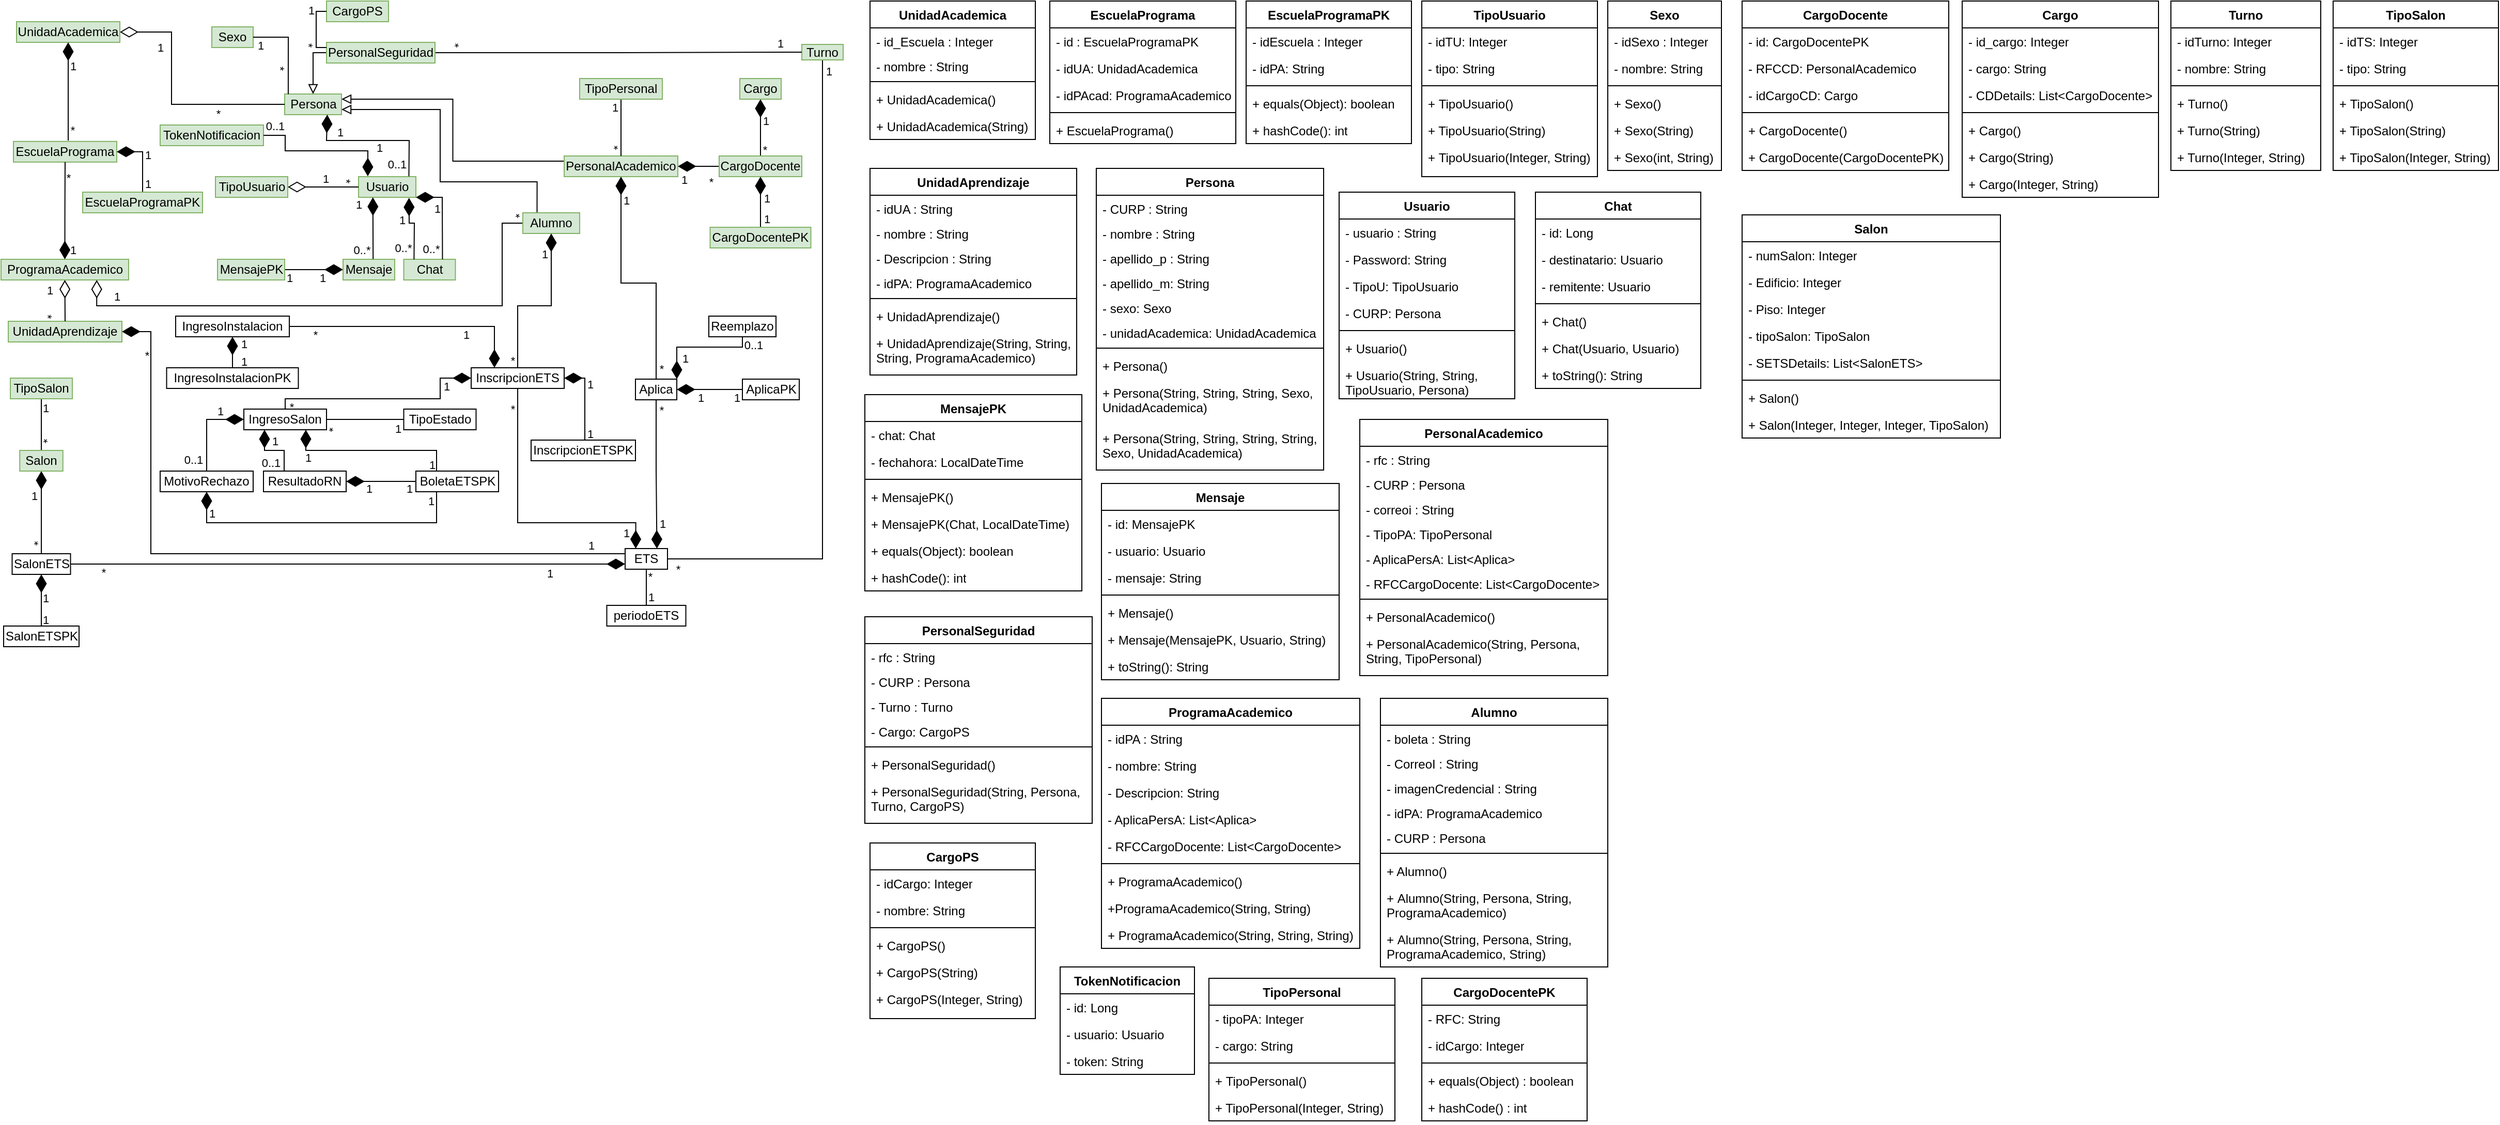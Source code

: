 <mxfile version="26.2.15">
  <diagram id="C5RBs43oDa-KdzZeNtuy" name="Page-1">
    <mxGraphModel dx="-274" dy="1941" grid="1" gridSize="10" guides="1" tooltips="1" connect="1" arrows="1" fold="1" page="1" pageScale="1" pageWidth="850" pageHeight="1100" math="0" shadow="0">
      <root>
        <mxCell id="WIyWlLk6GJQsqaUBKTNV-0" />
        <mxCell id="WIyWlLk6GJQsqaUBKTNV-1" parent="WIyWlLk6GJQsqaUBKTNV-0" />
        <mxCell id="XPMi9pJU4RactYhF5Dic-5" value="UnidadAcademica" style="rounded=0;whiteSpace=wrap;html=1;fillColor=#d5e8d4;strokeColor=#82b366;" parent="WIyWlLk6GJQsqaUBKTNV-1" vertex="1">
          <mxGeometry x="1740" y="-1075" width="100" height="20" as="geometry" />
        </mxCell>
        <mxCell id="XPMi9pJU4RactYhF5Dic-6" value="Sexo" style="rounded=0;whiteSpace=wrap;html=1;fillColor=#d5e8d4;strokeColor=#82b366;" parent="WIyWlLk6GJQsqaUBKTNV-1" vertex="1">
          <mxGeometry x="1929" y="-1070" width="40" height="20" as="geometry" />
        </mxCell>
        <mxCell id="XPMi9pJU4RactYhF5Dic-7" value="EscuelaPrograma" style="rounded=0;whiteSpace=wrap;html=1;fillColor=#d5e8d4;strokeColor=#82b366;" parent="WIyWlLk6GJQsqaUBKTNV-1" vertex="1">
          <mxGeometry x="1737" y="-959.11" width="100" height="20" as="geometry" />
        </mxCell>
        <mxCell id="XPMi9pJU4RactYhF5Dic-8" value="Persona" style="rounded=0;whiteSpace=wrap;html=1;fillColor=#d5e8d4;strokeColor=#82b366;" parent="WIyWlLk6GJQsqaUBKTNV-1" vertex="1">
          <mxGeometry x="1999.5" y="-1005" width="55" height="20" as="geometry" />
        </mxCell>
        <mxCell id="XPMi9pJU4RactYhF5Dic-9" value="ProgramaAcademico" style="rounded=0;whiteSpace=wrap;html=1;fillColor=#d5e8d4;strokeColor=#82b366;" parent="WIyWlLk6GJQsqaUBKTNV-1" vertex="1">
          <mxGeometry x="1725" y="-845" width="123.5" height="20" as="geometry" />
        </mxCell>
        <mxCell id="XPMi9pJU4RactYhF5Dic-10" value="CargoPS" style="rounded=0;whiteSpace=wrap;html=1;fillColor=#d5e8d4;strokeColor=#82b366;" parent="WIyWlLk6GJQsqaUBKTNV-1" vertex="1">
          <mxGeometry x="2040" y="-1095" width="60" height="20" as="geometry" />
        </mxCell>
        <mxCell id="mqjF0FmzhDGOj56Y_U-w-4" style="edgeStyle=orthogonalEdgeStyle;rounded=0;orthogonalLoop=1;jettySize=auto;html=1;exitX=0.5;exitY=1;exitDx=0;exitDy=0;entryX=1;entryY=0.5;entryDx=0;entryDy=0;endArrow=none;startFill=0;" parent="WIyWlLk6GJQsqaUBKTNV-1" source="XPMi9pJU4RactYhF5Dic-11" target="8r5z9bC-KPnA7H1jN_5T-58" edge="1">
          <mxGeometry relative="1" as="geometry" />
        </mxCell>
        <mxCell id="mqjF0FmzhDGOj56Y_U-w-5" value="*" style="edgeLabel;html=1;align=center;verticalAlign=middle;resizable=0;points=[];" parent="mqjF0FmzhDGOj56Y_U-w-4" vertex="1" connectable="0">
          <mxGeometry x="0.937" y="-1" relative="1" as="geometry">
            <mxPoint x="-10" y="11" as="offset" />
          </mxGeometry>
        </mxCell>
        <mxCell id="mqjF0FmzhDGOj56Y_U-w-6" value="1" style="edgeLabel;html=1;align=center;verticalAlign=middle;resizable=0;points=[];" parent="mqjF0FmzhDGOj56Y_U-w-4" vertex="1" connectable="0">
          <mxGeometry x="-0.958" y="-1" relative="1" as="geometry">
            <mxPoint x="7" y="-3" as="offset" />
          </mxGeometry>
        </mxCell>
        <mxCell id="XPMi9pJU4RactYhF5Dic-11" value="Turno" style="rounded=0;whiteSpace=wrap;html=1;fillColor=#d5e8d4;strokeColor=#82b366;" parent="WIyWlLk6GJQsqaUBKTNV-1" vertex="1">
          <mxGeometry x="2500" y="-1053" width="40" height="15" as="geometry" />
        </mxCell>
        <mxCell id="XPMi9pJU4RactYhF5Dic-12" value="UnidadAprendizaje" style="rounded=0;whiteSpace=wrap;html=1;fillColor=#d5e8d4;strokeColor=#82b366;" parent="WIyWlLk6GJQsqaUBKTNV-1" vertex="1">
          <mxGeometry x="1732" y="-785" width="110" height="20" as="geometry" />
        </mxCell>
        <mxCell id="XPMi9pJU4RactYhF5Dic-14" value="TokenNotificacion" style="rounded=0;whiteSpace=wrap;html=1;fillColor=#d5e8d4;strokeColor=#82b366;" parent="WIyWlLk6GJQsqaUBKTNV-1" vertex="1">
          <mxGeometry x="1879.0" y="-975" width="100" height="20" as="geometry" />
        </mxCell>
        <mxCell id="XPMi9pJU4RactYhF5Dic-15" value="Mensaje" style="rounded=0;whiteSpace=wrap;html=1;fillColor=#d5e8d4;strokeColor=#82b366;" parent="WIyWlLk6GJQsqaUBKTNV-1" vertex="1">
          <mxGeometry x="2056" y="-845" width="50" height="20" as="geometry" />
        </mxCell>
        <mxCell id="XPMi9pJU4RactYhF5Dic-16" value="Usuario" style="rounded=0;whiteSpace=wrap;html=1;fillColor=#d5e8d4;strokeColor=#82b366;" parent="WIyWlLk6GJQsqaUBKTNV-1" vertex="1">
          <mxGeometry x="2071" y="-925" width="55.5" height="20" as="geometry" />
        </mxCell>
        <mxCell id="XPMi9pJU4RactYhF5Dic-17" value="TipoUsuario" style="rounded=0;whiteSpace=wrap;html=1;fillColor=#d5e8d4;strokeColor=#82b366;" parent="WIyWlLk6GJQsqaUBKTNV-1" vertex="1">
          <mxGeometry x="1932.5" y="-925" width="70" height="20" as="geometry" />
        </mxCell>
        <mxCell id="XPMi9pJU4RactYhF5Dic-20" value="1" style="endArrow=none;html=1;endSize=15;startArrow=diamondThin;startSize=15;startFill=1;edgeStyle=orthogonalEdgeStyle;align=left;verticalAlign=bottom;rounded=0;" parent="WIyWlLk6GJQsqaUBKTNV-1" source="XPMi9pJU4RactYhF5Dic-5" edge="1">
          <mxGeometry x="-0.333" relative="1" as="geometry">
            <mxPoint x="1800" y="-1040" as="sourcePoint" />
            <mxPoint x="1790" y="-960" as="targetPoint" />
            <Array as="points">
              <mxPoint x="1790" y="-960" />
              <mxPoint x="1790" y="-960" />
            </Array>
            <mxPoint as="offset" />
          </mxGeometry>
        </mxCell>
        <mxCell id="XPMi9pJU4RactYhF5Dic-21" value="*" style="edgeLabel;html=1;align=center;verticalAlign=middle;resizable=0;points=[];" parent="XPMi9pJU4RactYhF5Dic-20" vertex="1" connectable="0">
          <mxGeometry x="0.529" y="-3" relative="1" as="geometry">
            <mxPoint x="7" y="12" as="offset" />
          </mxGeometry>
        </mxCell>
        <mxCell id="XPMi9pJU4RactYhF5Dic-24" value="1" style="endArrow=none;html=1;endSize=15;startArrow=diamondThin;startSize=15;startFill=1;edgeStyle=orthogonalEdgeStyle;align=left;verticalAlign=bottom;rounded=0;exitX=0.5;exitY=0;exitDx=0;exitDy=0;entryX=0.5;entryY=1;entryDx=0;entryDy=0;" parent="WIyWlLk6GJQsqaUBKTNV-1" source="XPMi9pJU4RactYhF5Dic-9" target="XPMi9pJU4RactYhF5Dic-7" edge="1">
          <mxGeometry x="-1" y="-3" relative="1" as="geometry">
            <mxPoint x="1840" y="-890" as="sourcePoint" />
            <mxPoint x="1800" y="-950" as="targetPoint" />
            <Array as="points" />
            <mxPoint as="offset" />
          </mxGeometry>
        </mxCell>
        <mxCell id="XPMi9pJU4RactYhF5Dic-25" value="*" style="edgeLabel;html=1;align=center;verticalAlign=middle;resizable=0;points=[];" parent="XPMi9pJU4RactYhF5Dic-24" vertex="1" connectable="0">
          <mxGeometry x="0.529" y="-3" relative="1" as="geometry">
            <mxPoint y="-7" as="offset" />
          </mxGeometry>
        </mxCell>
        <mxCell id="8r5z9bC-KPnA7H1jN_5T-0" value="" style="endArrow=diamondThin;endFill=0;endSize=15;html=1;rounded=0;exitX=0;exitY=0.5;exitDx=0;exitDy=0;entryX=1;entryY=0.5;entryDx=0;entryDy=0;" parent="WIyWlLk6GJQsqaUBKTNV-1" source="XPMi9pJU4RactYhF5Dic-8" target="XPMi9pJU4RactYhF5Dic-5" edge="1">
          <mxGeometry width="160" relative="1" as="geometry">
            <mxPoint x="2020" y="-880" as="sourcePoint" />
            <mxPoint x="1920" y="-860" as="targetPoint" />
            <Array as="points">
              <mxPoint x="1890" y="-995" />
              <mxPoint x="1890" y="-1065" />
            </Array>
          </mxGeometry>
        </mxCell>
        <mxCell id="8r5z9bC-KPnA7H1jN_5T-1" value="" style="endArrow=block;endSize=7;endFill=0;html=1;rounded=0;entryX=0.5;entryY=0;entryDx=0;entryDy=0;exitX=0;exitY=0.5;exitDx=0;exitDy=0;" parent="WIyWlLk6GJQsqaUBKTNV-1" source="8r5z9bC-KPnA7H1jN_5T-42" target="XPMi9pJU4RactYhF5Dic-8" edge="1">
          <mxGeometry y="10" width="160" relative="1" as="geometry">
            <mxPoint x="2380" y="-910" as="sourcePoint" />
            <mxPoint x="2290" y="-920" as="targetPoint" />
            <Array as="points">
              <mxPoint x="2027" y="-1045" />
            </Array>
            <mxPoint as="offset" />
          </mxGeometry>
        </mxCell>
        <mxCell id="8r5z9bC-KPnA7H1jN_5T-2" value="" style="endArrow=none;endFill=1;endSize=12;html=1;rounded=0;exitX=1;exitY=0.5;exitDx=0;exitDy=0;startFill=0;entryX=0.063;entryY=0.008;entryDx=0;entryDy=0;entryPerimeter=0;" parent="WIyWlLk6GJQsqaUBKTNV-1" source="XPMi9pJU4RactYhF5Dic-6" target="XPMi9pJU4RactYhF5Dic-8" edge="1">
          <mxGeometry width="160" relative="1" as="geometry">
            <mxPoint x="2041" y="-880" as="sourcePoint" />
            <mxPoint x="2201" y="-880" as="targetPoint" />
            <Array as="points">
              <mxPoint x="2003" y="-1060" />
            </Array>
          </mxGeometry>
        </mxCell>
        <mxCell id="8r5z9bC-KPnA7H1jN_5T-15" value="*" style="edgeLabel;html=1;align=center;verticalAlign=middle;resizable=0;points=[];rotation=90;" parent="8r5z9bC-KPnA7H1jN_5T-2" vertex="1" connectable="0">
          <mxGeometry x="0.128" y="-1" relative="1" as="geometry">
            <mxPoint x="-6" y="13" as="offset" />
          </mxGeometry>
        </mxCell>
        <mxCell id="8r5z9bC-KPnA7H1jN_5T-43" value="1" style="edgeLabel;html=1;align=center;verticalAlign=middle;resizable=0;points=[];" parent="8r5z9bC-KPnA7H1jN_5T-2" vertex="1" connectable="0">
          <mxGeometry x="-0.596" y="-1" relative="1" as="geometry">
            <mxPoint x="-11" y="7" as="offset" />
          </mxGeometry>
        </mxCell>
        <mxCell id="8r5z9bC-KPnA7H1jN_5T-3" value="" style="endArrow=diamondThin;endFill=1;endSize=15;html=1;rounded=0;entryX=0.75;entryY=1;entryDx=0;entryDy=0;exitX=0.878;exitY=-0.017;exitDx=0;exitDy=0;exitPerimeter=0;" parent="WIyWlLk6GJQsqaUBKTNV-1" source="XPMi9pJU4RactYhF5Dic-16" target="XPMi9pJU4RactYhF5Dic-8" edge="1">
          <mxGeometry width="160" relative="1" as="geometry">
            <mxPoint x="2000" y="-930" as="sourcePoint" />
            <mxPoint x="2180" y="-880" as="targetPoint" />
            <Array as="points">
              <mxPoint x="2120" y="-960" />
              <mxPoint x="2040" y="-960" />
            </Array>
          </mxGeometry>
        </mxCell>
        <mxCell id="8r5z9bC-KPnA7H1jN_5T-4" value="1" style="edgeLabel;html=1;align=center;verticalAlign=middle;resizable=0;points=[];" parent="8r5z9bC-KPnA7H1jN_5T-3" vertex="1" connectable="0">
          <mxGeometry x="0.701" relative="1" as="geometry">
            <mxPoint x="13" y="-4" as="offset" />
          </mxGeometry>
        </mxCell>
        <mxCell id="8r5z9bC-KPnA7H1jN_5T-5" value="0..1" style="edgeLabel;html=1;align=center;verticalAlign=middle;resizable=0;points=[];" parent="WIyWlLk6GJQsqaUBKTNV-1" vertex="1" connectable="0">
          <mxGeometry x="1990.001" y="-1050" as="geometry">
            <mxPoint x="118" y="113" as="offset" />
          </mxGeometry>
        </mxCell>
        <mxCell id="8r5z9bC-KPnA7H1jN_5T-6" value="1" style="edgeLabel;html=1;align=center;verticalAlign=middle;resizable=0;points=[];" parent="WIyWlLk6GJQsqaUBKTNV-1" vertex="1" connectable="0">
          <mxGeometry x="2109.741" y="-975" as="geometry">
            <mxPoint x="-231" y="-75" as="offset" />
          </mxGeometry>
        </mxCell>
        <mxCell id="8r5z9bC-KPnA7H1jN_5T-7" value="*" style="edgeLabel;html=1;align=center;verticalAlign=middle;resizable=0;points=[];" parent="WIyWlLk6GJQsqaUBKTNV-1" vertex="1" connectable="0">
          <mxGeometry x="1804" y="-959.111" as="geometry">
            <mxPoint x="131" y="-27" as="offset" />
          </mxGeometry>
        </mxCell>
        <mxCell id="8r5z9bC-KPnA7H1jN_5T-8" value="" style="endArrow=diamondThin;endFill=0;endSize=15;html=1;rounded=0;exitX=0.5;exitY=0;exitDx=0;exitDy=0;entryX=0.5;entryY=1;entryDx=0;entryDy=0;" parent="WIyWlLk6GJQsqaUBKTNV-1" source="XPMi9pJU4RactYhF5Dic-12" target="XPMi9pJU4RactYhF5Dic-9" edge="1">
          <mxGeometry width="160" relative="1" as="geometry">
            <mxPoint x="1990" y="-830" as="sourcePoint" />
            <mxPoint x="1895" y="-900" as="targetPoint" />
            <Array as="points" />
          </mxGeometry>
        </mxCell>
        <mxCell id="8r5z9bC-KPnA7H1jN_5T-39" value="*" style="edgeLabel;html=1;align=center;verticalAlign=middle;resizable=0;points=[];rotation=90;" parent="8r5z9bC-KPnA7H1jN_5T-8" vertex="1" connectable="0">
          <mxGeometry x="0.027" y="2" relative="1" as="geometry">
            <mxPoint x="-14" y="15" as="offset" />
          </mxGeometry>
        </mxCell>
        <mxCell id="8r5z9bC-KPnA7H1jN_5T-10" value="1" style="edgeLabel;html=1;align=center;verticalAlign=middle;resizable=0;points=[];" parent="WIyWlLk6GJQsqaUBKTNV-1" vertex="1" connectable="0">
          <mxGeometry x="2002.501" y="-740" as="geometry">
            <mxPoint x="-231" y="-75" as="offset" />
          </mxGeometry>
        </mxCell>
        <mxCell id="8r5z9bC-KPnA7H1jN_5T-16" value="" style="endArrow=diamondThin;endFill=0;endSize=15;html=1;rounded=0;exitX=0;exitY=0.5;exitDx=0;exitDy=0;entryX=1;entryY=0.5;entryDx=0;entryDy=0;" parent="WIyWlLk6GJQsqaUBKTNV-1" source="XPMi9pJU4RactYhF5Dic-16" target="XPMi9pJU4RactYhF5Dic-17" edge="1">
          <mxGeometry width="160" relative="1" as="geometry">
            <mxPoint x="2020" y="-880" as="sourcePoint" />
            <mxPoint x="2180" y="-880" as="targetPoint" />
          </mxGeometry>
        </mxCell>
        <mxCell id="8r5z9bC-KPnA7H1jN_5T-19" value="1" style="edgeLabel;html=1;align=center;verticalAlign=middle;resizable=0;points=[];" parent="8r5z9bC-KPnA7H1jN_5T-16" vertex="1" connectable="0">
          <mxGeometry x="0.206" relative="1" as="geometry">
            <mxPoint x="9" y="-8" as="offset" />
          </mxGeometry>
        </mxCell>
        <mxCell id="8r5z9bC-KPnA7H1jN_5T-20" value="*" style="edgeLabel;html=1;align=center;verticalAlign=middle;resizable=0;points=[];rotation=90;" parent="8r5z9bC-KPnA7H1jN_5T-16" vertex="1" connectable="0">
          <mxGeometry x="-0.693" y="2" relative="1" as="geometry">
            <mxPoint x="-1" y="-8" as="offset" />
          </mxGeometry>
        </mxCell>
        <mxCell id="8r5z9bC-KPnA7H1jN_5T-21" value="" style="endArrow=diamondThin;endFill=1;endSize=15;html=1;rounded=0;exitX=1;exitY=0.5;exitDx=0;exitDy=0;entryX=0.161;entryY=-0.02;entryDx=0;entryDy=0;entryPerimeter=0;" parent="WIyWlLk6GJQsqaUBKTNV-1" source="XPMi9pJU4RactYhF5Dic-14" target="XPMi9pJU4RactYhF5Dic-16" edge="1">
          <mxGeometry width="160" relative="1" as="geometry">
            <mxPoint x="1980" y="-820" as="sourcePoint" />
            <mxPoint x="2140" y="-820" as="targetPoint" />
            <Array as="points">
              <mxPoint x="2000" y="-965" />
              <mxPoint x="2000" y="-950" />
              <mxPoint x="2030" y="-950" />
              <mxPoint x="2080" y="-950" />
            </Array>
          </mxGeometry>
        </mxCell>
        <mxCell id="8r5z9bC-KPnA7H1jN_5T-26" value="0..1" style="edgeLabel;html=1;align=center;verticalAlign=middle;resizable=0;points=[];" parent="8r5z9bC-KPnA7H1jN_5T-21" vertex="1" connectable="0">
          <mxGeometry x="-0.928" y="-1" relative="1" as="geometry">
            <mxPoint x="6" y="-10" as="offset" />
          </mxGeometry>
        </mxCell>
        <mxCell id="8r5z9bC-KPnA7H1jN_5T-27" value="1" style="edgeLabel;html=1;align=center;verticalAlign=middle;resizable=0;points=[];" parent="8r5z9bC-KPnA7H1jN_5T-21" vertex="1" connectable="0">
          <mxGeometry x="0.648" relative="1" as="geometry">
            <mxPoint x="11" y="-3" as="offset" />
          </mxGeometry>
        </mxCell>
        <mxCell id="8r5z9bC-KPnA7H1jN_5T-22" value="" style="endArrow=diamondThin;endFill=1;endSize=15;html=1;rounded=0;exitX=0.582;exitY=-0.012;exitDx=0;exitDy=0;entryX=0.25;entryY=1;entryDx=0;entryDy=0;exitPerimeter=0;" parent="WIyWlLk6GJQsqaUBKTNV-1" source="XPMi9pJU4RactYhF5Dic-15" target="XPMi9pJU4RactYhF5Dic-16" edge="1">
          <mxGeometry width="160" relative="1" as="geometry">
            <mxPoint x="1980" y="-820" as="sourcePoint" />
            <mxPoint x="2140" y="-820" as="targetPoint" />
            <Array as="points" />
          </mxGeometry>
        </mxCell>
        <mxCell id="8r5z9bC-KPnA7H1jN_5T-28" value="1" style="edgeLabel;html=1;align=center;verticalAlign=middle;resizable=0;points=[];" parent="8r5z9bC-KPnA7H1jN_5T-22" vertex="1" connectable="0">
          <mxGeometry x="0.477" relative="1" as="geometry">
            <mxPoint x="-14" y="-9" as="offset" />
          </mxGeometry>
        </mxCell>
        <mxCell id="8r5z9bC-KPnA7H1jN_5T-29" value="0..*" style="edgeLabel;html=1;align=center;verticalAlign=middle;resizable=0;points=[];" parent="8r5z9bC-KPnA7H1jN_5T-22" vertex="1" connectable="0">
          <mxGeometry x="-0.894" y="-1" relative="1" as="geometry">
            <mxPoint x="-12" y="-6" as="offset" />
          </mxGeometry>
        </mxCell>
        <mxCell id="8r5z9bC-KPnA7H1jN_5T-23" value="Chat" style="rounded=0;whiteSpace=wrap;html=1;fillColor=#d5e8d4;strokeColor=#82b366;" parent="WIyWlLk6GJQsqaUBKTNV-1" vertex="1">
          <mxGeometry x="2114.74" y="-845" width="50" height="20" as="geometry" />
        </mxCell>
        <mxCell id="8r5z9bC-KPnA7H1jN_5T-24" value="" style="endArrow=diamondThin;endFill=1;endSize=15;html=1;rounded=0;exitX=0.199;exitY=0.009;exitDx=0;exitDy=0;entryX=0.88;entryY=1.028;entryDx=0;entryDy=0;exitPerimeter=0;entryPerimeter=0;" parent="WIyWlLk6GJQsqaUBKTNV-1" source="8r5z9bC-KPnA7H1jN_5T-23" target="XPMi9pJU4RactYhF5Dic-16" edge="1">
          <mxGeometry width="160" relative="1" as="geometry">
            <mxPoint x="2070" y="-850" as="sourcePoint" />
            <mxPoint x="2230" y="-850" as="targetPoint" />
            <Array as="points">
              <mxPoint x="2125" y="-880" />
              <mxPoint x="2120" y="-880" />
            </Array>
          </mxGeometry>
        </mxCell>
        <mxCell id="8r5z9bC-KPnA7H1jN_5T-31" value="0..*" style="edgeLabel;html=1;align=center;verticalAlign=middle;resizable=0;points=[];" parent="8r5z9bC-KPnA7H1jN_5T-24" vertex="1" connectable="0">
          <mxGeometry x="-0.777" y="-1" relative="1" as="geometry">
            <mxPoint x="-12" y="-4" as="offset" />
          </mxGeometry>
        </mxCell>
        <mxCell id="8r5z9bC-KPnA7H1jN_5T-33" value="1" style="edgeLabel;html=1;align=center;verticalAlign=middle;resizable=0;points=[];" parent="8r5z9bC-KPnA7H1jN_5T-24" vertex="1" connectable="0">
          <mxGeometry x="0.171" relative="1" as="geometry">
            <mxPoint x="-9" y="-3" as="offset" />
          </mxGeometry>
        </mxCell>
        <mxCell id="8r5z9bC-KPnA7H1jN_5T-25" value="" style="endArrow=diamondThin;endFill=1;endSize=15;html=1;rounded=0;exitX=0.75;exitY=0;exitDx=0;exitDy=0;entryX=1;entryY=1;entryDx=0;entryDy=0;" parent="WIyWlLk6GJQsqaUBKTNV-1" source="8r5z9bC-KPnA7H1jN_5T-23" target="XPMi9pJU4RactYhF5Dic-16" edge="1">
          <mxGeometry width="160" relative="1" as="geometry">
            <mxPoint x="2070" y="-850" as="sourcePoint" />
            <mxPoint x="2230" y="-850" as="targetPoint" />
            <Array as="points">
              <mxPoint x="2152" y="-905" />
            </Array>
          </mxGeometry>
        </mxCell>
        <mxCell id="8r5z9bC-KPnA7H1jN_5T-32" value="0..*" style="edgeLabel;html=1;align=center;verticalAlign=middle;resizable=0;points=[];" parent="8r5z9bC-KPnA7H1jN_5T-25" vertex="1" connectable="0">
          <mxGeometry x="-0.737" y="-2" relative="1" as="geometry">
            <mxPoint x="-13" y="1" as="offset" />
          </mxGeometry>
        </mxCell>
        <mxCell id="8r5z9bC-KPnA7H1jN_5T-34" value="1" style="edgeLabel;html=1;align=center;verticalAlign=middle;resizable=0;points=[];" parent="8r5z9bC-KPnA7H1jN_5T-25" vertex="1" connectable="0">
          <mxGeometry x="0.18" relative="1" as="geometry">
            <mxPoint x="-5" y="1" as="offset" />
          </mxGeometry>
        </mxCell>
        <mxCell id="8r5z9bC-KPnA7H1jN_5T-49" style="edgeStyle=orthogonalEdgeStyle;rounded=0;orthogonalLoop=1;jettySize=auto;html=1;exitX=1;exitY=0.5;exitDx=0;exitDy=0;entryX=0;entryY=0.5;entryDx=0;entryDy=0;endArrow=none;startFill=0;" parent="WIyWlLk6GJQsqaUBKTNV-1" source="8r5z9bC-KPnA7H1jN_5T-42" target="XPMi9pJU4RactYhF5Dic-11" edge="1">
          <mxGeometry relative="1" as="geometry" />
        </mxCell>
        <mxCell id="8r5z9bC-KPnA7H1jN_5T-50" value="1" style="edgeLabel;html=1;align=center;verticalAlign=middle;resizable=0;points=[];" parent="8r5z9bC-KPnA7H1jN_5T-49" vertex="1" connectable="0">
          <mxGeometry x="0.86" y="-1" relative="1" as="geometry">
            <mxPoint x="4" y="-10" as="offset" />
          </mxGeometry>
        </mxCell>
        <mxCell id="8r5z9bC-KPnA7H1jN_5T-51" value="*" style="edgeLabel;html=1;align=center;verticalAlign=middle;resizable=0;points=[];rotation=-180;" parent="8r5z9bC-KPnA7H1jN_5T-49" vertex="1" connectable="0">
          <mxGeometry x="-0.836" y="-1" relative="1" as="geometry">
            <mxPoint x="-7" y="-9" as="offset" />
          </mxGeometry>
        </mxCell>
        <mxCell id="8r5z9bC-KPnA7H1jN_5T-42" value="PersonalSeguridad" style="rounded=0;whiteSpace=wrap;html=1;fillColor=#d5e8d4;strokeColor=#82b366;" parent="WIyWlLk6GJQsqaUBKTNV-1" vertex="1">
          <mxGeometry x="2040" y="-1055" width="105" height="20" as="geometry" />
        </mxCell>
        <mxCell id="8r5z9bC-KPnA7H1jN_5T-45" value="" style="endArrow=none;html=1;rounded=0;entryX=0;entryY=0.5;entryDx=0;entryDy=0;exitX=0;exitY=0.25;exitDx=0;exitDy=0;" parent="WIyWlLk6GJQsqaUBKTNV-1" source="8r5z9bC-KPnA7H1jN_5T-42" target="XPMi9pJU4RactYhF5Dic-10" edge="1">
          <mxGeometry width="50" height="50" relative="1" as="geometry">
            <mxPoint x="2000" y="-930" as="sourcePoint" />
            <mxPoint x="2050" y="-980" as="targetPoint" />
            <Array as="points">
              <mxPoint x="2030" y="-1050" />
              <mxPoint x="2030" y="-1085" />
            </Array>
          </mxGeometry>
        </mxCell>
        <mxCell id="8r5z9bC-KPnA7H1jN_5T-46" value="1" style="edgeLabel;html=1;align=center;verticalAlign=middle;resizable=0;points=[];" parent="8r5z9bC-KPnA7H1jN_5T-45" vertex="1" connectable="0">
          <mxGeometry x="0.743" relative="1" as="geometry">
            <mxPoint x="-8" y="-1" as="offset" />
          </mxGeometry>
        </mxCell>
        <mxCell id="8r5z9bC-KPnA7H1jN_5T-48" value="*" style="edgeLabel;html=1;align=center;verticalAlign=middle;resizable=0;points=[];rotation=90;" parent="8r5z9bC-KPnA7H1jN_5T-45" vertex="1" connectable="0">
          <mxGeometry x="-0.269" y="1" relative="1" as="geometry">
            <mxPoint x="-6" y="7" as="offset" />
          </mxGeometry>
        </mxCell>
        <mxCell id="8r5z9bC-KPnA7H1jN_5T-55" style="edgeStyle=orthogonalEdgeStyle;rounded=0;orthogonalLoop=1;jettySize=auto;html=1;exitX=0.25;exitY=0;exitDx=0;exitDy=0;entryX=1;entryY=0.75;entryDx=0;entryDy=0;endArrow=block;endFill=0;endSize=7;" parent="WIyWlLk6GJQsqaUBKTNV-1" source="8r5z9bC-KPnA7H1jN_5T-53" target="XPMi9pJU4RactYhF5Dic-8" edge="1">
          <mxGeometry relative="1" as="geometry">
            <Array as="points">
              <mxPoint x="2244" y="-920" />
              <mxPoint x="2150" y="-920" />
              <mxPoint x="2150" y="-990" />
            </Array>
          </mxGeometry>
        </mxCell>
        <mxCell id="8r5z9bC-KPnA7H1jN_5T-57" style="edgeStyle=orthogonalEdgeStyle;rounded=0;orthogonalLoop=1;jettySize=auto;html=1;exitX=0;exitY=0.75;exitDx=0;exitDy=0;entryX=0.75;entryY=1;entryDx=0;entryDy=0;endArrow=diamondThin;endFill=0;strokeWidth=1;endSize=15;" parent="WIyWlLk6GJQsqaUBKTNV-1" source="8r5z9bC-KPnA7H1jN_5T-53" target="XPMi9pJU4RactYhF5Dic-9" edge="1">
          <mxGeometry relative="1" as="geometry">
            <Array as="points">
              <mxPoint x="2230" y="-880" />
              <mxPoint x="2210" y="-880" />
              <mxPoint x="2210" y="-800" />
              <mxPoint x="1818" y="-800" />
            </Array>
          </mxGeometry>
        </mxCell>
        <mxCell id="jaqtOOQtqGnFGyTVH4px-0" value="1" style="edgeLabel;html=1;align=center;verticalAlign=middle;resizable=0;points=[];" parent="8r5z9bC-KPnA7H1jN_5T-57" vertex="1" connectable="0">
          <mxGeometry x="0.839" y="-2" relative="1" as="geometry">
            <mxPoint x="2" y="-7" as="offset" />
          </mxGeometry>
        </mxCell>
        <mxCell id="jaqtOOQtqGnFGyTVH4px-1" value="*" style="edgeLabel;html=1;align=center;verticalAlign=middle;resizable=0;points=[];rotation=-180;" parent="8r5z9bC-KPnA7H1jN_5T-57" vertex="1" connectable="0">
          <mxGeometry x="-0.915" y="2" relative="1" as="geometry">
            <mxPoint x="13" y="-10" as="offset" />
          </mxGeometry>
        </mxCell>
        <mxCell id="8r5z9bC-KPnA7H1jN_5T-53" value="Alumno" style="rounded=0;whiteSpace=wrap;html=1;fillColor=#d5e8d4;strokeColor=#82b366;" parent="WIyWlLk6GJQsqaUBKTNV-1" vertex="1">
          <mxGeometry x="2230" y="-890" width="55" height="20" as="geometry" />
        </mxCell>
        <mxCell id="8r5z9bC-KPnA7H1jN_5T-56" style="edgeStyle=orthogonalEdgeStyle;rounded=0;orthogonalLoop=1;jettySize=auto;html=1;exitX=0;exitY=0.25;exitDx=0;exitDy=0;entryX=1;entryY=0.25;entryDx=0;entryDy=0;endArrow=block;endFill=0;endSize=7;" parent="WIyWlLk6GJQsqaUBKTNV-1" source="8r5z9bC-KPnA7H1jN_5T-54" target="XPMi9pJU4RactYhF5Dic-8" edge="1">
          <mxGeometry relative="1" as="geometry" />
        </mxCell>
        <mxCell id="8r5z9bC-KPnA7H1jN_5T-54" value="PersonalAcademico" style="rounded=0;whiteSpace=wrap;html=1;fillColor=#d5e8d4;strokeColor=#82b366;" parent="WIyWlLk6GJQsqaUBKTNV-1" vertex="1">
          <mxGeometry x="2270" y="-945" width="110" height="20" as="geometry" />
        </mxCell>
        <mxCell id="mqjF0FmzhDGOj56Y_U-w-7" style="edgeStyle=orthogonalEdgeStyle;rounded=0;orthogonalLoop=1;jettySize=auto;html=1;exitX=0;exitY=0.25;exitDx=0;exitDy=0;entryX=1;entryY=0.5;entryDx=0;entryDy=0;endArrow=diamondThin;endFill=1;endSize=15;" parent="WIyWlLk6GJQsqaUBKTNV-1" source="8r5z9bC-KPnA7H1jN_5T-58" target="XPMi9pJU4RactYhF5Dic-12" edge="1">
          <mxGeometry relative="1" as="geometry">
            <Array as="points">
              <mxPoint x="1870" y="-560" />
              <mxPoint x="1870" y="-775" />
            </Array>
          </mxGeometry>
        </mxCell>
        <mxCell id="mqjF0FmzhDGOj56Y_U-w-8" value="1" style="edgeLabel;html=1;align=center;verticalAlign=middle;resizable=0;points=[];" parent="mqjF0FmzhDGOj56Y_U-w-7" vertex="1" connectable="0">
          <mxGeometry x="-0.906" y="1" relative="1" as="geometry">
            <mxPoint y="-9" as="offset" />
          </mxGeometry>
        </mxCell>
        <mxCell id="mqjF0FmzhDGOj56Y_U-w-9" value="*" style="edgeLabel;html=1;align=center;verticalAlign=middle;resizable=0;points=[];" parent="mqjF0FmzhDGOj56Y_U-w-7" vertex="1" connectable="0">
          <mxGeometry x="0.871" y="3" relative="1" as="geometry">
            <mxPoint x="-1" y="5" as="offset" />
          </mxGeometry>
        </mxCell>
        <mxCell id="8r5z9bC-KPnA7H1jN_5T-58" value="ETS" style="rounded=0;whiteSpace=wrap;html=1;" parent="WIyWlLk6GJQsqaUBKTNV-1" vertex="1">
          <mxGeometry x="2329" y="-565" width="41" height="20" as="geometry" />
        </mxCell>
        <mxCell id="mqjF0FmzhDGOj56Y_U-w-17" style="edgeStyle=orthogonalEdgeStyle;rounded=0;orthogonalLoop=1;jettySize=auto;html=1;exitX=1;exitY=0.5;exitDx=0;exitDy=0;entryX=0;entryY=0.75;entryDx=0;entryDy=0;endArrow=diamondThin;endFill=1;endSize=15;" parent="WIyWlLk6GJQsqaUBKTNV-1" source="8r5z9bC-KPnA7H1jN_5T-59" target="8r5z9bC-KPnA7H1jN_5T-58" edge="1">
          <mxGeometry relative="1" as="geometry" />
        </mxCell>
        <mxCell id="adeoDp8vezDVFuBlMQbW-18" value="*" style="edgeLabel;html=1;align=center;verticalAlign=middle;resizable=0;points=[];" parent="mqjF0FmzhDGOj56Y_U-w-17" vertex="1" connectable="0">
          <mxGeometry x="-0.851" y="-1" relative="1" as="geometry">
            <mxPoint x="-9" y="7" as="offset" />
          </mxGeometry>
        </mxCell>
        <mxCell id="adeoDp8vezDVFuBlMQbW-19" value="1" style="edgeLabel;html=1;align=center;verticalAlign=middle;resizable=0;points=[];" parent="mqjF0FmzhDGOj56Y_U-w-17" vertex="1" connectable="0">
          <mxGeometry x="0.726" y="-3" relative="1" as="geometry">
            <mxPoint y="6" as="offset" />
          </mxGeometry>
        </mxCell>
        <mxCell id="mqjF0FmzhDGOj56Y_U-w-18" style="edgeStyle=orthogonalEdgeStyle;rounded=0;orthogonalLoop=1;jettySize=auto;html=1;exitX=0.5;exitY=0;exitDx=0;exitDy=0;entryX=0.5;entryY=1;entryDx=0;entryDy=0;endArrow=diamondThin;endFill=1;endSize=15;" parent="WIyWlLk6GJQsqaUBKTNV-1" source="8r5z9bC-KPnA7H1jN_5T-59" target="8r5z9bC-KPnA7H1jN_5T-60" edge="1">
          <mxGeometry relative="1" as="geometry" />
        </mxCell>
        <mxCell id="adeoDp8vezDVFuBlMQbW-20" value="1" style="edgeLabel;html=1;align=center;verticalAlign=middle;resizable=0;points=[];" parent="mqjF0FmzhDGOj56Y_U-w-18" vertex="1" connectable="0">
          <mxGeometry x="0.493" y="2" relative="1" as="geometry">
            <mxPoint x="-5" y="3" as="offset" />
          </mxGeometry>
        </mxCell>
        <mxCell id="adeoDp8vezDVFuBlMQbW-21" value="*" style="edgeLabel;html=1;align=center;verticalAlign=middle;resizable=0;points=[];rotation=-180;" parent="mqjF0FmzhDGOj56Y_U-w-18" vertex="1" connectable="0">
          <mxGeometry x="-0.573" y="-1" relative="1" as="geometry">
            <mxPoint x="-5" y="6" as="offset" />
          </mxGeometry>
        </mxCell>
        <mxCell id="8r5z9bC-KPnA7H1jN_5T-59" value="SalonETS" style="rounded=0;whiteSpace=wrap;html=1;" parent="WIyWlLk6GJQsqaUBKTNV-1" vertex="1">
          <mxGeometry x="1735.75" y="-560" width="56.5" height="20" as="geometry" />
        </mxCell>
        <mxCell id="mqjF0FmzhDGOj56Y_U-w-10" style="edgeStyle=orthogonalEdgeStyle;rounded=0;orthogonalLoop=1;jettySize=auto;html=1;exitX=0.5;exitY=0;exitDx=0;exitDy=0;endArrow=none;startFill=0;" parent="WIyWlLk6GJQsqaUBKTNV-1" source="8r5z9bC-KPnA7H1jN_5T-60" target="8r5z9bC-KPnA7H1jN_5T-61" edge="1">
          <mxGeometry relative="1" as="geometry" />
        </mxCell>
        <mxCell id="mqjF0FmzhDGOj56Y_U-w-12" value="1" style="edgeLabel;html=1;align=center;verticalAlign=middle;resizable=0;points=[];" parent="mqjF0FmzhDGOj56Y_U-w-10" vertex="1" connectable="0">
          <mxGeometry x="-0.383" y="3" relative="1" as="geometry">
            <mxPoint x="7" y="-26" as="offset" />
          </mxGeometry>
        </mxCell>
        <mxCell id="mqjF0FmzhDGOj56Y_U-w-13" value="*" style="edgeLabel;html=1;align=center;verticalAlign=middle;resizable=0;points=[];rotation=-180;" parent="mqjF0FmzhDGOj56Y_U-w-10" vertex="1" connectable="0">
          <mxGeometry x="0.492" y="1" relative="1" as="geometry">
            <mxPoint x="6" y="27" as="offset" />
          </mxGeometry>
        </mxCell>
        <mxCell id="8r5z9bC-KPnA7H1jN_5T-60" value="Salon" style="rounded=0;whiteSpace=wrap;html=1;fillColor=#d5e8d4;strokeColor=#82b366;" parent="WIyWlLk6GJQsqaUBKTNV-1" vertex="1">
          <mxGeometry x="1743.12" y="-660" width="41.76" height="20" as="geometry" />
        </mxCell>
        <mxCell id="8r5z9bC-KPnA7H1jN_5T-61" value="TipoSalon" style="rounded=0;whiteSpace=wrap;html=1;fillColor=#d5e8d4;strokeColor=#82b366;" parent="WIyWlLk6GJQsqaUBKTNV-1" vertex="1">
          <mxGeometry x="1734" y="-730" width="60" height="20" as="geometry" />
        </mxCell>
        <mxCell id="jsmAKBrWv3sNehojQU4f-0" value="periodoETS" style="rounded=0;whiteSpace=wrap;html=1;" parent="WIyWlLk6GJQsqaUBKTNV-1" vertex="1">
          <mxGeometry x="2311.25" y="-510" width="76.5" height="20" as="geometry" />
        </mxCell>
        <mxCell id="mqjF0FmzhDGOj56Y_U-w-14" style="edgeStyle=orthogonalEdgeStyle;rounded=0;orthogonalLoop=1;jettySize=auto;html=1;exitX=0.5;exitY=0;exitDx=0;exitDy=0;entryX=0.5;entryY=1;entryDx=0;entryDy=0;endArrow=diamondThin;endFill=1;endSize=15;" parent="WIyWlLk6GJQsqaUBKTNV-1" source="jsmAKBrWv3sNehojQU4f-1" target="8r5z9bC-KPnA7H1jN_5T-53" edge="1">
          <mxGeometry relative="1" as="geometry" />
        </mxCell>
        <mxCell id="jaqtOOQtqGnFGyTVH4px-4" value="1" style="edgeLabel;html=1;align=center;verticalAlign=middle;resizable=0;points=[];" parent="mqjF0FmzhDGOj56Y_U-w-14" vertex="1" connectable="0">
          <mxGeometry x="0.76" y="2" relative="1" as="geometry">
            <mxPoint x="-5" as="offset" />
          </mxGeometry>
        </mxCell>
        <mxCell id="jaqtOOQtqGnFGyTVH4px-5" value="*" style="edgeLabel;html=1;align=center;verticalAlign=middle;resizable=0;points=[];" parent="mqjF0FmzhDGOj56Y_U-w-14" vertex="1" connectable="0">
          <mxGeometry x="-0.913" relative="1" as="geometry">
            <mxPoint x="-5" as="offset" />
          </mxGeometry>
        </mxCell>
        <mxCell id="mqjF0FmzhDGOj56Y_U-w-15" style="edgeStyle=orthogonalEdgeStyle;rounded=0;orthogonalLoop=1;jettySize=auto;html=1;exitX=0.5;exitY=1;exitDx=0;exitDy=0;endArrow=diamondThin;endFill=1;startSize=15;endSize=15;entryX=0.25;entryY=0;entryDx=0;entryDy=0;" parent="WIyWlLk6GJQsqaUBKTNV-1" source="jsmAKBrWv3sNehojQU4f-1" target="8r5z9bC-KPnA7H1jN_5T-58" edge="1">
          <mxGeometry relative="1" as="geometry">
            <Array as="points">
              <mxPoint x="2225" y="-590" />
              <mxPoint x="2339" y="-590" />
            </Array>
          </mxGeometry>
        </mxCell>
        <mxCell id="jaqtOOQtqGnFGyTVH4px-3" value="1" style="edgeLabel;html=1;align=center;verticalAlign=middle;resizable=0;points=[];" parent="mqjF0FmzhDGOj56Y_U-w-15" vertex="1" connectable="0">
          <mxGeometry x="0.73" y="-1" relative="1" as="geometry">
            <mxPoint x="2" y="9" as="offset" />
          </mxGeometry>
        </mxCell>
        <mxCell id="jaqtOOQtqGnFGyTVH4px-16" value="*" style="edgeLabel;html=1;align=center;verticalAlign=middle;resizable=0;points=[];" parent="mqjF0FmzhDGOj56Y_U-w-15" vertex="1" connectable="0">
          <mxGeometry x="-0.887" y="-2" relative="1" as="geometry">
            <mxPoint x="-3" y="5" as="offset" />
          </mxGeometry>
        </mxCell>
        <mxCell id="jsmAKBrWv3sNehojQU4f-1" value="InscripcionETS" style="rounded=0;whiteSpace=wrap;html=1;" parent="WIyWlLk6GJQsqaUBKTNV-1" vertex="1">
          <mxGeometry x="2180" y="-740" width="90" height="20" as="geometry" />
        </mxCell>
        <mxCell id="adeoDp8vezDVFuBlMQbW-2" style="edgeStyle=orthogonalEdgeStyle;rounded=0;orthogonalLoop=1;jettySize=auto;html=1;exitX=0.5;exitY=0;exitDx=0;exitDy=0;endArrow=diamondThin;endFill=1;endSize=15;startSize=15;entryX=0;entryY=0.5;entryDx=0;entryDy=0;" parent="WIyWlLk6GJQsqaUBKTNV-1" source="jsmAKBrWv3sNehojQU4f-2" target="jsmAKBrWv3sNehojQU4f-1" edge="1">
          <mxGeometry relative="1" as="geometry">
            <mxPoint x="2050" y="-760" as="targetPoint" />
            <Array as="points">
              <mxPoint x="2000" y="-710" />
              <mxPoint x="2150" y="-710" />
              <mxPoint x="2150" y="-730" />
            </Array>
          </mxGeometry>
        </mxCell>
        <mxCell id="jaqtOOQtqGnFGyTVH4px-8" value="1" style="edgeLabel;html=1;align=center;verticalAlign=middle;resizable=0;points=[];" parent="adeoDp8vezDVFuBlMQbW-2" vertex="1" connectable="0">
          <mxGeometry x="0.747" y="-2" relative="1" as="geometry">
            <mxPoint x="2" y="6" as="offset" />
          </mxGeometry>
        </mxCell>
        <mxCell id="jaqtOOQtqGnFGyTVH4px-9" value="*" style="edgeLabel;html=1;align=center;verticalAlign=middle;resizable=0;points=[];" parent="adeoDp8vezDVFuBlMQbW-2" vertex="1" connectable="0">
          <mxGeometry x="-0.878" relative="1" as="geometry">
            <mxPoint x="3" y="8" as="offset" />
          </mxGeometry>
        </mxCell>
        <mxCell id="jsmAKBrWv3sNehojQU4f-2" value="IngresoSalon" style="rounded=0;whiteSpace=wrap;html=1;" parent="WIyWlLk6GJQsqaUBKTNV-1" vertex="1">
          <mxGeometry x="1960" y="-700" width="80" height="20" as="geometry" />
        </mxCell>
        <mxCell id="jsmAKBrWv3sNehojQU4f-3" value="IngresoInstalacion" style="rounded=0;whiteSpace=wrap;html=1;" parent="WIyWlLk6GJQsqaUBKTNV-1" vertex="1">
          <mxGeometry x="1894" y="-790" width="110" height="20" as="geometry" />
        </mxCell>
        <mxCell id="adeoDp8vezDVFuBlMQbW-6" style="edgeStyle=orthogonalEdgeStyle;rounded=0;orthogonalLoop=1;jettySize=auto;html=1;entryX=1;entryY=0.5;entryDx=0;entryDy=0;startSize=15;endArrow=none;endFill=1;endSize=15;startFill=0;exitX=0;exitY=0.5;exitDx=0;exitDy=0;" parent="WIyWlLk6GJQsqaUBKTNV-1" source="jsmAKBrWv3sNehojQU4f-4" target="jsmAKBrWv3sNehojQU4f-2" edge="1">
          <mxGeometry relative="1" as="geometry">
            <mxPoint x="2134.74" y="-580.0" as="sourcePoint" />
            <mxPoint x="2060" y="-650" as="targetPoint" />
          </mxGeometry>
        </mxCell>
        <mxCell id="jaqtOOQtqGnFGyTVH4px-14" value="*" style="edgeLabel;html=1;align=center;verticalAlign=middle;resizable=0;points=[];rotation=-180;" parent="adeoDp8vezDVFuBlMQbW-6" vertex="1" connectable="0">
          <mxGeometry x="0.72" y="-3" relative="1" as="geometry">
            <mxPoint x="-5" y="12" as="offset" />
          </mxGeometry>
        </mxCell>
        <mxCell id="jaqtOOQtqGnFGyTVH4px-15" value="1" style="edgeLabel;html=1;align=center;verticalAlign=middle;resizable=0;points=[];" parent="adeoDp8vezDVFuBlMQbW-6" vertex="1" connectable="0">
          <mxGeometry x="-0.817" y="-2" relative="1" as="geometry">
            <mxPoint x="1" y="11" as="offset" />
          </mxGeometry>
        </mxCell>
        <mxCell id="jsmAKBrWv3sNehojQU4f-4" value="TipoEstado" style="rounded=0;whiteSpace=wrap;html=1;" parent="WIyWlLk6GJQsqaUBKTNV-1" vertex="1">
          <mxGeometry x="2114.74" y="-700" width="70" height="20" as="geometry" />
        </mxCell>
        <mxCell id="adeoDp8vezDVFuBlMQbW-7" style="edgeStyle=orthogonalEdgeStyle;rounded=0;orthogonalLoop=1;jettySize=auto;html=1;entryX=0.25;entryY=1;entryDx=0;entryDy=0;endSize=15;endArrow=diamondThin;endFill=1;exitX=0.25;exitY=0;exitDx=0;exitDy=0;" parent="WIyWlLk6GJQsqaUBKTNV-1" source="jsmAKBrWv3sNehojQU4f-6" target="jsmAKBrWv3sNehojQU4f-2" edge="1">
          <mxGeometry relative="1" as="geometry">
            <Array as="points">
              <mxPoint x="1999" y="-660" />
              <mxPoint x="1980" y="-660" />
            </Array>
          </mxGeometry>
        </mxCell>
        <mxCell id="jaqtOOQtqGnFGyTVH4px-12" value="1" style="edgeLabel;html=1;align=center;verticalAlign=middle;resizable=0;points=[];" parent="adeoDp8vezDVFuBlMQbW-7" vertex="1" connectable="0">
          <mxGeometry x="0.247" y="2" relative="1" as="geometry">
            <mxPoint x="8" y="-11" as="offset" />
          </mxGeometry>
        </mxCell>
        <mxCell id="jaqtOOQtqGnFGyTVH4px-13" value="0..1" style="edgeLabel;html=1;align=center;verticalAlign=middle;resizable=0;points=[];" parent="adeoDp8vezDVFuBlMQbW-7" vertex="1" connectable="0">
          <mxGeometry x="-0.677" relative="1" as="geometry">
            <mxPoint x="-13" y="1" as="offset" />
          </mxGeometry>
        </mxCell>
        <mxCell id="jsmAKBrWv3sNehojQU4f-6" value="ResultadoRN" style="rounded=0;whiteSpace=wrap;html=1;" parent="WIyWlLk6GJQsqaUBKTNV-1" vertex="1">
          <mxGeometry x="1979" y="-640" width="80" height="20" as="geometry" />
        </mxCell>
        <mxCell id="adeoDp8vezDVFuBlMQbW-5" style="edgeStyle=orthogonalEdgeStyle;rounded=0;orthogonalLoop=1;jettySize=auto;html=1;exitX=0.5;exitY=0;exitDx=0;exitDy=0;entryX=0;entryY=0.5;entryDx=0;entryDy=0;startSize=15;endArrow=diamondThin;endFill=1;endSize=15;" parent="WIyWlLk6GJQsqaUBKTNV-1" source="jsmAKBrWv3sNehojQU4f-7" target="jsmAKBrWv3sNehojQU4f-2" edge="1">
          <mxGeometry relative="1" as="geometry">
            <Array as="points">
              <mxPoint x="1924" y="-690" />
            </Array>
          </mxGeometry>
        </mxCell>
        <mxCell id="jaqtOOQtqGnFGyTVH4px-10" value="1" style="edgeLabel;html=1;align=center;verticalAlign=middle;resizable=0;points=[];" parent="adeoDp8vezDVFuBlMQbW-5" vertex="1" connectable="0">
          <mxGeometry x="0.673" y="3" relative="1" as="geometry">
            <mxPoint x="-9" y="-5" as="offset" />
          </mxGeometry>
        </mxCell>
        <mxCell id="jaqtOOQtqGnFGyTVH4px-11" value="0..1" style="edgeLabel;html=1;align=center;verticalAlign=middle;resizable=0;points=[];" parent="adeoDp8vezDVFuBlMQbW-5" vertex="1" connectable="0">
          <mxGeometry x="-0.622" relative="1" as="geometry">
            <mxPoint x="-13" y="5" as="offset" />
          </mxGeometry>
        </mxCell>
        <mxCell id="jsmAKBrWv3sNehojQU4f-7" value="MotivoRechazo" style="rounded=0;whiteSpace=wrap;html=1;" parent="WIyWlLk6GJQsqaUBKTNV-1" vertex="1">
          <mxGeometry x="1879" y="-640" width="90" height="20" as="geometry" />
        </mxCell>
        <mxCell id="mqjF0FmzhDGOj56Y_U-w-0" value="" style="endArrow=none;html=1;rounded=0;entryX=0.5;entryY=0;entryDx=0;entryDy=0;exitX=0.5;exitY=1;exitDx=0;exitDy=0;" parent="WIyWlLk6GJQsqaUBKTNV-1" source="8r5z9bC-KPnA7H1jN_5T-58" target="jsmAKBrWv3sNehojQU4f-0" edge="1">
          <mxGeometry width="50" height="50" relative="1" as="geometry">
            <mxPoint x="2069" y="-550" as="sourcePoint" />
            <mxPoint x="2007.38" y="-770" as="targetPoint" />
          </mxGeometry>
        </mxCell>
        <mxCell id="mqjF0FmzhDGOj56Y_U-w-1" value="1" style="edgeLabel;html=1;align=center;verticalAlign=middle;resizable=0;points=[];" parent="mqjF0FmzhDGOj56Y_U-w-0" vertex="1" connectable="0">
          <mxGeometry x="0.563" relative="1" as="geometry">
            <mxPoint x="4" y="-1" as="offset" />
          </mxGeometry>
        </mxCell>
        <mxCell id="mqjF0FmzhDGOj56Y_U-w-2" value="*" style="edgeLabel;html=1;align=center;verticalAlign=middle;resizable=0;points=[];rotation=0;" parent="mqjF0FmzhDGOj56Y_U-w-0" vertex="1" connectable="0">
          <mxGeometry x="-0.295" relative="1" as="geometry">
            <mxPoint x="3" y="-6" as="offset" />
          </mxGeometry>
        </mxCell>
        <mxCell id="adeoDp8vezDVFuBlMQbW-3" style="edgeStyle=orthogonalEdgeStyle;rounded=0;orthogonalLoop=1;jettySize=auto;html=1;exitX=1;exitY=0.5;exitDx=0;exitDy=0;entryX=0.25;entryY=0;entryDx=0;entryDy=0;endArrow=diamondThin;endFill=1;endSize=15;" parent="WIyWlLk6GJQsqaUBKTNV-1" source="jsmAKBrWv3sNehojQU4f-3" target="jsmAKBrWv3sNehojQU4f-1" edge="1">
          <mxGeometry relative="1" as="geometry" />
        </mxCell>
        <mxCell id="jaqtOOQtqGnFGyTVH4px-6" value="*" style="edgeLabel;html=1;align=center;verticalAlign=middle;resizable=0;points=[];" parent="adeoDp8vezDVFuBlMQbW-3" vertex="1" connectable="0">
          <mxGeometry x="-0.798" y="-2" relative="1" as="geometry">
            <mxPoint x="1" y="6" as="offset" />
          </mxGeometry>
        </mxCell>
        <mxCell id="jaqtOOQtqGnFGyTVH4px-7" value="1" style="edgeLabel;html=1;align=center;verticalAlign=middle;resizable=0;points=[];" parent="adeoDp8vezDVFuBlMQbW-3" vertex="1" connectable="0">
          <mxGeometry x="0.504" relative="1" as="geometry">
            <mxPoint x="-9" y="8" as="offset" />
          </mxGeometry>
        </mxCell>
        <mxCell id="adeoDp8vezDVFuBlMQbW-14" style="edgeStyle=orthogonalEdgeStyle;rounded=0;orthogonalLoop=1;jettySize=auto;html=1;exitX=0.5;exitY=1;exitDx=0;exitDy=0;entryX=0.5;entryY=0;entryDx=0;entryDy=0;endArrow=none;startFill=0;" parent="WIyWlLk6GJQsqaUBKTNV-1" source="adeoDp8vezDVFuBlMQbW-8" target="8r5z9bC-KPnA7H1jN_5T-54" edge="1">
          <mxGeometry relative="1" as="geometry" />
        </mxCell>
        <mxCell id="adeoDp8vezDVFuBlMQbW-15" value="1" style="edgeLabel;html=1;align=center;verticalAlign=middle;resizable=0;points=[];" parent="adeoDp8vezDVFuBlMQbW-14" vertex="1" connectable="0">
          <mxGeometry x="-0.673" y="-2" relative="1" as="geometry">
            <mxPoint x="-4" y="-1" as="offset" />
          </mxGeometry>
        </mxCell>
        <mxCell id="adeoDp8vezDVFuBlMQbW-17" value="*" style="edgeLabel;html=1;align=center;verticalAlign=middle;resizable=0;points=[];rotation=-180;" parent="adeoDp8vezDVFuBlMQbW-14" vertex="1" connectable="0">
          <mxGeometry x="0.6" y="1" relative="1" as="geometry">
            <mxPoint x="-5" y="2" as="offset" />
          </mxGeometry>
        </mxCell>
        <mxCell id="adeoDp8vezDVFuBlMQbW-8" value="TipoPersonal" style="rounded=0;whiteSpace=wrap;html=1;fillColor=#d5e8d4;strokeColor=#82b366;" parent="WIyWlLk6GJQsqaUBKTNV-1" vertex="1">
          <mxGeometry x="2285" y="-1020" width="80" height="20" as="geometry" />
        </mxCell>
        <mxCell id="jaqtOOQtqGnFGyTVH4px-23" style="edgeStyle=orthogonalEdgeStyle;rounded=0;orthogonalLoop=1;jettySize=auto;html=1;exitX=0;exitY=0.5;exitDx=0;exitDy=0;entryX=1;entryY=0.5;entryDx=0;entryDy=0;endArrow=diamondThin;endFill=1;endSize=15;" parent="WIyWlLk6GJQsqaUBKTNV-1" source="adeoDp8vezDVFuBlMQbW-9" target="8r5z9bC-KPnA7H1jN_5T-54" edge="1">
          <mxGeometry relative="1" as="geometry" />
        </mxCell>
        <mxCell id="jaqtOOQtqGnFGyTVH4px-24" value="*" style="edgeLabel;html=1;align=center;verticalAlign=middle;resizable=0;points=[];" parent="jaqtOOQtqGnFGyTVH4px-23" vertex="1" connectable="0">
          <mxGeometry x="-0.112" relative="1" as="geometry">
            <mxPoint x="10" y="15" as="offset" />
          </mxGeometry>
        </mxCell>
        <mxCell id="jaqtOOQtqGnFGyTVH4px-25" value="1" style="edgeLabel;html=1;align=center;verticalAlign=middle;resizable=0;points=[];" parent="jaqtOOQtqGnFGyTVH4px-23" vertex="1" connectable="0">
          <mxGeometry x="-0.11" y="2" relative="1" as="geometry">
            <mxPoint x="-16" y="11" as="offset" />
          </mxGeometry>
        </mxCell>
        <mxCell id="jaqtOOQtqGnFGyTVH4px-26" style="edgeStyle=orthogonalEdgeStyle;rounded=0;orthogonalLoop=1;jettySize=auto;html=1;exitX=0.5;exitY=0;exitDx=0;exitDy=0;entryX=0.5;entryY=1;entryDx=0;entryDy=0;endArrow=diamondThin;endFill=1;endSize=15;" parent="WIyWlLk6GJQsqaUBKTNV-1" source="adeoDp8vezDVFuBlMQbW-9" target="adeoDp8vezDVFuBlMQbW-10" edge="1">
          <mxGeometry relative="1" as="geometry" />
        </mxCell>
        <mxCell id="jaqtOOQtqGnFGyTVH4px-27" value="1" style="edgeLabel;html=1;align=center;verticalAlign=middle;resizable=0;points=[];" parent="jaqtOOQtqGnFGyTVH4px-26" vertex="1" connectable="0">
          <mxGeometry x="0.248" y="-1" relative="1" as="geometry">
            <mxPoint x="4" as="offset" />
          </mxGeometry>
        </mxCell>
        <mxCell id="jaqtOOQtqGnFGyTVH4px-28" value="*" style="edgeLabel;html=1;align=center;verticalAlign=middle;resizable=0;points=[];" parent="jaqtOOQtqGnFGyTVH4px-26" vertex="1" connectable="0">
          <mxGeometry x="-0.77" relative="1" as="geometry">
            <mxPoint x="4" as="offset" />
          </mxGeometry>
        </mxCell>
        <mxCell id="adeoDp8vezDVFuBlMQbW-9" value="CargoDocente" style="rounded=0;whiteSpace=wrap;html=1;fillColor=#d5e8d4;strokeColor=#82b366;" parent="WIyWlLk6GJQsqaUBKTNV-1" vertex="1">
          <mxGeometry x="2420" y="-945" width="80" height="20" as="geometry" />
        </mxCell>
        <mxCell id="adeoDp8vezDVFuBlMQbW-10" value="Cargo" style="rounded=0;whiteSpace=wrap;html=1;fillColor=#d5e8d4;strokeColor=#82b366;" parent="WIyWlLk6GJQsqaUBKTNV-1" vertex="1">
          <mxGeometry x="2440" y="-1020" width="40" height="20" as="geometry" />
        </mxCell>
        <mxCell id="jaqtOOQtqGnFGyTVH4px-29" style="edgeStyle=orthogonalEdgeStyle;rounded=0;orthogonalLoop=1;jettySize=auto;html=1;exitX=0.5;exitY=1;exitDx=0;exitDy=0;entryX=0.75;entryY=0;entryDx=0;entryDy=0;endArrow=diamondThin;endFill=1;endSize=15;" parent="WIyWlLk6GJQsqaUBKTNV-1" source="adeoDp8vezDVFuBlMQbW-11" target="8r5z9bC-KPnA7H1jN_5T-58" edge="1">
          <mxGeometry relative="1" as="geometry" />
        </mxCell>
        <mxCell id="jaqtOOQtqGnFGyTVH4px-34" value="1" style="edgeLabel;html=1;align=center;verticalAlign=middle;resizable=0;points=[];" parent="jaqtOOQtqGnFGyTVH4px-29" vertex="1" connectable="0">
          <mxGeometry x="0.621" y="2" relative="1" as="geometry">
            <mxPoint x="3" y="3" as="offset" />
          </mxGeometry>
        </mxCell>
        <mxCell id="jaqtOOQtqGnFGyTVH4px-35" value="*" style="edgeLabel;html=1;align=center;verticalAlign=middle;resizable=0;points=[];" parent="jaqtOOQtqGnFGyTVH4px-29" vertex="1" connectable="0">
          <mxGeometry x="-0.87" relative="1" as="geometry">
            <mxPoint x="5" as="offset" />
          </mxGeometry>
        </mxCell>
        <mxCell id="jaqtOOQtqGnFGyTVH4px-30" style="edgeStyle=orthogonalEdgeStyle;rounded=0;orthogonalLoop=1;jettySize=auto;html=1;exitX=0.5;exitY=0;exitDx=0;exitDy=0;entryX=0.5;entryY=1;entryDx=0;entryDy=0;endArrow=diamondThin;endFill=1;endSize=15;" parent="WIyWlLk6GJQsqaUBKTNV-1" source="adeoDp8vezDVFuBlMQbW-11" target="8r5z9bC-KPnA7H1jN_5T-54" edge="1">
          <mxGeometry relative="1" as="geometry" />
        </mxCell>
        <mxCell id="jaqtOOQtqGnFGyTVH4px-36" value="1" style="edgeLabel;html=1;align=center;verticalAlign=middle;resizable=0;points=[];" parent="jaqtOOQtqGnFGyTVH4px-30" vertex="1" connectable="0">
          <mxGeometry x="0.804" y="2" relative="1" as="geometry">
            <mxPoint x="7" as="offset" />
          </mxGeometry>
        </mxCell>
        <mxCell id="jaqtOOQtqGnFGyTVH4px-37" value="*" style="edgeLabel;html=1;align=center;verticalAlign=middle;resizable=0;points=[];" parent="jaqtOOQtqGnFGyTVH4px-30" vertex="1" connectable="0">
          <mxGeometry x="-0.914" y="3" relative="1" as="geometry">
            <mxPoint x="8" as="offset" />
          </mxGeometry>
        </mxCell>
        <mxCell id="adeoDp8vezDVFuBlMQbW-11" value="Aplica" style="rounded=0;whiteSpace=wrap;html=1;" parent="WIyWlLk6GJQsqaUBKTNV-1" vertex="1">
          <mxGeometry x="2339" y="-729" width="40" height="20" as="geometry" />
        </mxCell>
        <mxCell id="jaqtOOQtqGnFGyTVH4px-31" style="edgeStyle=orthogonalEdgeStyle;rounded=0;orthogonalLoop=1;jettySize=auto;html=1;exitX=0.5;exitY=1;exitDx=0;exitDy=0;entryX=1;entryY=0;entryDx=0;entryDy=0;endArrow=diamondThin;endFill=1;endSize=15;" parent="WIyWlLk6GJQsqaUBKTNV-1" source="adeoDp8vezDVFuBlMQbW-12" target="adeoDp8vezDVFuBlMQbW-11" edge="1">
          <mxGeometry relative="1" as="geometry">
            <Array as="points">
              <mxPoint x="2443" y="-760" />
              <mxPoint x="2379" y="-760" />
            </Array>
          </mxGeometry>
        </mxCell>
        <mxCell id="jaqtOOQtqGnFGyTVH4px-32" value="1" style="edgeLabel;html=1;align=center;verticalAlign=middle;resizable=0;points=[];" parent="jaqtOOQtqGnFGyTVH4px-31" vertex="1" connectable="0">
          <mxGeometry x="0.578" y="2" relative="1" as="geometry">
            <mxPoint x="6" y="2" as="offset" />
          </mxGeometry>
        </mxCell>
        <mxCell id="jaqtOOQtqGnFGyTVH4px-33" value="0..1" style="edgeLabel;html=1;align=center;verticalAlign=middle;resizable=0;points=[];" parent="jaqtOOQtqGnFGyTVH4px-31" vertex="1" connectable="0">
          <mxGeometry x="-0.793" y="1" relative="1" as="geometry">
            <mxPoint x="11" y="-3" as="offset" />
          </mxGeometry>
        </mxCell>
        <mxCell id="adeoDp8vezDVFuBlMQbW-12" value="Reemplazo" style="rounded=0;whiteSpace=wrap;html=1;" parent="WIyWlLk6GJQsqaUBKTNV-1" vertex="1">
          <mxGeometry x="2410" y="-790" width="65" height="20" as="geometry" />
        </mxCell>
        <mxCell id="jaqtOOQtqGnFGyTVH4px-39" value="UnidadAcademica" style="swimlane;fontStyle=1;align=center;verticalAlign=top;childLayout=stackLayout;horizontal=1;startSize=26;horizontalStack=0;resizeParent=1;resizeParentMax=0;resizeLast=0;collapsible=1;marginBottom=0;whiteSpace=wrap;html=1;" parent="WIyWlLk6GJQsqaUBKTNV-1" vertex="1">
          <mxGeometry x="2566" y="-1095" width="160" height="134" as="geometry" />
        </mxCell>
        <mxCell id="jaqtOOQtqGnFGyTVH4px-40" value="- id_Escuela : Integer" style="text;strokeColor=none;fillColor=none;align=left;verticalAlign=top;spacingLeft=4;spacingRight=4;overflow=hidden;rotatable=0;points=[[0,0.5],[1,0.5]];portConstraint=eastwest;whiteSpace=wrap;html=1;" parent="jaqtOOQtqGnFGyTVH4px-39" vertex="1">
          <mxGeometry y="26" width="160" height="24" as="geometry" />
        </mxCell>
        <mxCell id="jaqtOOQtqGnFGyTVH4px-43" value="- nombre : String" style="text;strokeColor=none;fillColor=none;align=left;verticalAlign=top;spacingLeft=4;spacingRight=4;overflow=hidden;rotatable=0;points=[[0,0.5],[1,0.5]];portConstraint=eastwest;whiteSpace=wrap;html=1;" parent="jaqtOOQtqGnFGyTVH4px-39" vertex="1">
          <mxGeometry y="50" width="160" height="24" as="geometry" />
        </mxCell>
        <mxCell id="jaqtOOQtqGnFGyTVH4px-41" value="" style="line;strokeWidth=1;fillColor=none;align=left;verticalAlign=middle;spacingTop=-1;spacingLeft=3;spacingRight=3;rotatable=0;labelPosition=right;points=[];portConstraint=eastwest;strokeColor=inherit;" parent="jaqtOOQtqGnFGyTVH4px-39" vertex="1">
          <mxGeometry y="74" width="160" height="8" as="geometry" />
        </mxCell>
        <mxCell id="jaqtOOQtqGnFGyTVH4px-42" value="+&amp;nbsp;UnidadAcademica()" style="text;strokeColor=none;fillColor=none;align=left;verticalAlign=top;spacingLeft=4;spacingRight=4;overflow=hidden;rotatable=0;points=[[0,0.5],[1,0.5]];portConstraint=eastwest;whiteSpace=wrap;html=1;" parent="jaqtOOQtqGnFGyTVH4px-39" vertex="1">
          <mxGeometry y="82" width="160" height="26" as="geometry" />
        </mxCell>
        <mxCell id="jaqtOOQtqGnFGyTVH4px-44" value="+&amp;nbsp;UnidadAcademica(String)" style="text;strokeColor=none;fillColor=none;align=left;verticalAlign=top;spacingLeft=4;spacingRight=4;overflow=hidden;rotatable=0;points=[[0,0.5],[1,0.5]];portConstraint=eastwest;whiteSpace=wrap;html=1;" parent="jaqtOOQtqGnFGyTVH4px-39" vertex="1">
          <mxGeometry y="108" width="160" height="26" as="geometry" />
        </mxCell>
        <mxCell id="jaqtOOQtqGnFGyTVH4px-45" value="EscuelaProgramaPK" style="swimlane;fontStyle=1;align=center;verticalAlign=top;childLayout=stackLayout;horizontal=1;startSize=26;horizontalStack=0;resizeParent=1;resizeParentMax=0;resizeLast=0;collapsible=1;marginBottom=0;whiteSpace=wrap;html=1;flipH=0;flipV=0;" parent="WIyWlLk6GJQsqaUBKTNV-1" vertex="1">
          <mxGeometry x="2930" y="-1095" width="160" height="138" as="geometry" />
        </mxCell>
        <mxCell id="jaqtOOQtqGnFGyTVH4px-46" value="-&amp;nbsp;idEscuela : Integer" style="text;strokeColor=none;fillColor=none;align=left;verticalAlign=top;spacingLeft=4;spacingRight=4;overflow=hidden;rotatable=0;points=[[0,0.5],[1,0.5]];portConstraint=eastwest;whiteSpace=wrap;html=1;" parent="jaqtOOQtqGnFGyTVH4px-45" vertex="1">
          <mxGeometry y="26" width="160" height="26" as="geometry" />
        </mxCell>
        <mxCell id="jaqtOOQtqGnFGyTVH4px-91" value="-&amp;nbsp;idPA: String" style="text;strokeColor=none;fillColor=none;align=left;verticalAlign=top;spacingLeft=4;spacingRight=4;overflow=hidden;rotatable=0;points=[[0,0.5],[1,0.5]];portConstraint=eastwest;whiteSpace=wrap;html=1;" parent="jaqtOOQtqGnFGyTVH4px-45" vertex="1">
          <mxGeometry y="52" width="160" height="26" as="geometry" />
        </mxCell>
        <mxCell id="jaqtOOQtqGnFGyTVH4px-47" value="" style="line;strokeWidth=1;fillColor=none;align=left;verticalAlign=middle;spacingTop=-1;spacingLeft=3;spacingRight=3;rotatable=0;labelPosition=right;points=[];portConstraint=eastwest;strokeColor=inherit;" parent="jaqtOOQtqGnFGyTVH4px-45" vertex="1">
          <mxGeometry y="78" width="160" height="8" as="geometry" />
        </mxCell>
        <mxCell id="jaqtOOQtqGnFGyTVH4px-48" value="+ equals(Object): boolean" style="text;strokeColor=none;fillColor=none;align=left;verticalAlign=top;spacingLeft=4;spacingRight=4;overflow=hidden;rotatable=0;points=[[0,0.5],[1,0.5]];portConstraint=eastwest;whiteSpace=wrap;html=1;" parent="jaqtOOQtqGnFGyTVH4px-45" vertex="1">
          <mxGeometry y="86" width="160" height="26" as="geometry" />
        </mxCell>
        <mxCell id="jaqtOOQtqGnFGyTVH4px-92" value="+ hashCode(): int" style="text;strokeColor=none;fillColor=none;align=left;verticalAlign=top;spacingLeft=4;spacingRight=4;overflow=hidden;rotatable=0;points=[[0,0.5],[1,0.5]];portConstraint=eastwest;whiteSpace=wrap;html=1;" parent="jaqtOOQtqGnFGyTVH4px-45" vertex="1">
          <mxGeometry y="112" width="160" height="26" as="geometry" />
        </mxCell>
        <mxCell id="jaqtOOQtqGnFGyTVH4px-50" style="edgeStyle=orthogonalEdgeStyle;rounded=0;orthogonalLoop=1;jettySize=auto;html=1;exitX=0.5;exitY=0;exitDx=0;exitDy=0;entryX=1;entryY=0.5;entryDx=0;entryDy=0;endArrow=diamondThin;endFill=1;endSize=15;" parent="WIyWlLk6GJQsqaUBKTNV-1" source="jaqtOOQtqGnFGyTVH4px-49" target="XPMi9pJU4RactYhF5Dic-7" edge="1">
          <mxGeometry relative="1" as="geometry">
            <Array as="points">
              <mxPoint x="1862" y="-949" />
            </Array>
          </mxGeometry>
        </mxCell>
        <mxCell id="jaqtOOQtqGnFGyTVH4px-51" value="1" style="edgeLabel;html=1;align=center;verticalAlign=middle;resizable=0;points=[];" parent="jaqtOOQtqGnFGyTVH4px-50" vertex="1" connectable="0">
          <mxGeometry x="-0.849" y="1" relative="1" as="geometry">
            <mxPoint x="6" y="-3" as="offset" />
          </mxGeometry>
        </mxCell>
        <mxCell id="jaqtOOQtqGnFGyTVH4px-54" value="1" style="edgeLabel;html=1;align=center;verticalAlign=middle;resizable=0;points=[];" parent="jaqtOOQtqGnFGyTVH4px-50" vertex="1" connectable="0">
          <mxGeometry x="0.139" relative="1" as="geometry">
            <mxPoint x="5" as="offset" />
          </mxGeometry>
        </mxCell>
        <mxCell id="jaqtOOQtqGnFGyTVH4px-49" value="EscuelaProgramaPK" style="rounded=0;whiteSpace=wrap;html=1;fillColor=#d5e8d4;strokeColor=#82b366;" parent="WIyWlLk6GJQsqaUBKTNV-1" vertex="1">
          <mxGeometry x="1804" y="-910" width="116" height="20" as="geometry" />
        </mxCell>
        <mxCell id="jaqtOOQtqGnFGyTVH4px-56" style="edgeStyle=orthogonalEdgeStyle;rounded=0;orthogonalLoop=1;jettySize=auto;html=1;exitX=0;exitY=0.5;exitDx=0;exitDy=0;entryX=1;entryY=0.5;entryDx=0;entryDy=0;endArrow=diamondThin;endFill=1;endSize=15;" parent="WIyWlLk6GJQsqaUBKTNV-1" source="jaqtOOQtqGnFGyTVH4px-55" target="adeoDp8vezDVFuBlMQbW-11" edge="1">
          <mxGeometry relative="1" as="geometry" />
        </mxCell>
        <mxCell id="jaqtOOQtqGnFGyTVH4px-57" value="1" style="edgeLabel;html=1;align=center;verticalAlign=middle;resizable=0;points=[];" parent="jaqtOOQtqGnFGyTVH4px-56" vertex="1" connectable="0">
          <mxGeometry x="0.029" y="2" relative="1" as="geometry">
            <mxPoint x="-8" y="6" as="offset" />
          </mxGeometry>
        </mxCell>
        <mxCell id="jaqtOOQtqGnFGyTVH4px-58" value="1" style="edgeLabel;html=1;align=center;verticalAlign=middle;resizable=0;points=[];" parent="jaqtOOQtqGnFGyTVH4px-56" vertex="1" connectable="0">
          <mxGeometry x="-0.783" y="1" relative="1" as="geometry">
            <mxPoint x="1" y="7" as="offset" />
          </mxGeometry>
        </mxCell>
        <mxCell id="jaqtOOQtqGnFGyTVH4px-55" value="AplicaPK" style="rounded=0;whiteSpace=wrap;html=1;" parent="WIyWlLk6GJQsqaUBKTNV-1" vertex="1">
          <mxGeometry x="2442.5" y="-729" width="55" height="20" as="geometry" />
        </mxCell>
        <mxCell id="jaqtOOQtqGnFGyTVH4px-60" style="edgeStyle=orthogonalEdgeStyle;rounded=0;orthogonalLoop=1;jettySize=auto;html=1;exitX=0.5;exitY=0;exitDx=0;exitDy=0;entryX=0.5;entryY=1;entryDx=0;entryDy=0;endArrow=diamondThin;endFill=1;endSize=15;" parent="WIyWlLk6GJQsqaUBKTNV-1" source="jaqtOOQtqGnFGyTVH4px-59" target="adeoDp8vezDVFuBlMQbW-9" edge="1">
          <mxGeometry relative="1" as="geometry" />
        </mxCell>
        <mxCell id="jaqtOOQtqGnFGyTVH4px-61" value="1" style="edgeLabel;html=1;align=center;verticalAlign=middle;resizable=0;points=[];" parent="jaqtOOQtqGnFGyTVH4px-60" vertex="1" connectable="0">
          <mxGeometry x="0.254" y="-3" relative="1" as="geometry">
            <mxPoint x="3" y="2" as="offset" />
          </mxGeometry>
        </mxCell>
        <mxCell id="jaqtOOQtqGnFGyTVH4px-62" value="1" style="edgeLabel;html=1;align=center;verticalAlign=middle;resizable=0;points=[];" parent="jaqtOOQtqGnFGyTVH4px-60" vertex="1" connectable="0">
          <mxGeometry x="-0.679" relative="1" as="geometry">
            <mxPoint x="6" as="offset" />
          </mxGeometry>
        </mxCell>
        <mxCell id="jaqtOOQtqGnFGyTVH4px-59" value="CargoDocentePK" style="rounded=0;whiteSpace=wrap;html=1;fillColor=#d5e8d4;strokeColor=#82b366;" parent="WIyWlLk6GJQsqaUBKTNV-1" vertex="1">
          <mxGeometry x="2411.25" y="-876" width="97.5" height="20" as="geometry" />
        </mxCell>
        <mxCell id="jaqtOOQtqGnFGyTVH4px-64" style="edgeStyle=orthogonalEdgeStyle;rounded=0;orthogonalLoop=1;jettySize=auto;html=1;exitX=0.5;exitY=0;exitDx=0;exitDy=0;entryX=0.5;entryY=1;entryDx=0;entryDy=0;endArrow=diamondThin;endFill=1;endSize=15;" parent="WIyWlLk6GJQsqaUBKTNV-1" source="jaqtOOQtqGnFGyTVH4px-63" target="jsmAKBrWv3sNehojQU4f-3" edge="1">
          <mxGeometry relative="1" as="geometry" />
        </mxCell>
        <mxCell id="jaqtOOQtqGnFGyTVH4px-65" value="1" style="edgeLabel;html=1;align=center;verticalAlign=middle;resizable=0;points=[];" parent="jaqtOOQtqGnFGyTVH4px-64" vertex="1" connectable="0">
          <mxGeometry x="-0.438" y="2" relative="1" as="geometry">
            <mxPoint x="13" y="2" as="offset" />
          </mxGeometry>
        </mxCell>
        <mxCell id="jaqtOOQtqGnFGyTVH4px-66" value="1" style="edgeLabel;html=1;align=center;verticalAlign=middle;resizable=0;points=[];" parent="jaqtOOQtqGnFGyTVH4px-64" vertex="1" connectable="0">
          <mxGeometry x="0.171" y="1" relative="1" as="geometry">
            <mxPoint x="12" y="-6" as="offset" />
          </mxGeometry>
        </mxCell>
        <mxCell id="jaqtOOQtqGnFGyTVH4px-63" value="IngresoInstalacionPK" style="rounded=0;whiteSpace=wrap;html=1;" parent="WIyWlLk6GJQsqaUBKTNV-1" vertex="1">
          <mxGeometry x="1885.25" y="-740" width="127.5" height="20" as="geometry" />
        </mxCell>
        <mxCell id="jaqtOOQtqGnFGyTVH4px-68" style="edgeStyle=orthogonalEdgeStyle;rounded=0;orthogonalLoop=1;jettySize=auto;html=1;exitX=0.5;exitY=0;exitDx=0;exitDy=0;entryX=1;entryY=0.5;entryDx=0;entryDy=0;endArrow=diamondThin;endFill=1;endSize=15;" parent="WIyWlLk6GJQsqaUBKTNV-1" source="jaqtOOQtqGnFGyTVH4px-67" target="jsmAKBrWv3sNehojQU4f-1" edge="1">
          <mxGeometry relative="1" as="geometry">
            <Array as="points">
              <mxPoint x="2290" y="-670" />
              <mxPoint x="2290" y="-730" />
            </Array>
          </mxGeometry>
        </mxCell>
        <mxCell id="jaqtOOQtqGnFGyTVH4px-69" value="1" style="edgeLabel;html=1;align=center;verticalAlign=middle;resizable=0;points=[];" parent="jaqtOOQtqGnFGyTVH4px-68" vertex="1" connectable="0">
          <mxGeometry x="-0.845" y="1" relative="1" as="geometry">
            <mxPoint x="6" y="-1" as="offset" />
          </mxGeometry>
        </mxCell>
        <mxCell id="jaqtOOQtqGnFGyTVH4px-70" value="1" style="edgeLabel;html=1;align=center;verticalAlign=middle;resizable=0;points=[];" parent="jaqtOOQtqGnFGyTVH4px-68" vertex="1" connectable="0">
          <mxGeometry x="0.382" y="-1" relative="1" as="geometry">
            <mxPoint x="4" y="1" as="offset" />
          </mxGeometry>
        </mxCell>
        <mxCell id="jaqtOOQtqGnFGyTVH4px-67" value="InscripcionETSPK" style="rounded=0;whiteSpace=wrap;html=1;" parent="WIyWlLk6GJQsqaUBKTNV-1" vertex="1">
          <mxGeometry x="2238" y="-670" width="101" height="20" as="geometry" />
        </mxCell>
        <mxCell id="jaqtOOQtqGnFGyTVH4px-72" style="edgeStyle=orthogonalEdgeStyle;rounded=0;orthogonalLoop=1;jettySize=auto;html=1;exitX=1;exitY=0.5;exitDx=0;exitDy=0;entryX=0;entryY=0.5;entryDx=0;entryDy=0;endArrow=diamondThin;endFill=1;endSize=15;" parent="WIyWlLk6GJQsqaUBKTNV-1" source="jaqtOOQtqGnFGyTVH4px-71" target="XPMi9pJU4RactYhF5Dic-15" edge="1">
          <mxGeometry relative="1" as="geometry" />
        </mxCell>
        <mxCell id="jaqtOOQtqGnFGyTVH4px-73" value="1" style="edgeLabel;html=1;align=center;verticalAlign=middle;resizable=0;points=[];" parent="jaqtOOQtqGnFGyTVH4px-72" vertex="1" connectable="0">
          <mxGeometry x="-0.812" relative="1" as="geometry">
            <mxPoint x="-1" y="8" as="offset" />
          </mxGeometry>
        </mxCell>
        <mxCell id="jaqtOOQtqGnFGyTVH4px-74" value="1" style="edgeLabel;html=1;align=center;verticalAlign=middle;resizable=0;points=[];" parent="jaqtOOQtqGnFGyTVH4px-72" vertex="1" connectable="0">
          <mxGeometry x="0.363" y="1" relative="1" as="geometry">
            <mxPoint x="-2" y="9" as="offset" />
          </mxGeometry>
        </mxCell>
        <mxCell id="jaqtOOQtqGnFGyTVH4px-71" value="MensajePK" style="rounded=0;whiteSpace=wrap;html=1;fillColor=#d5e8d4;strokeColor=#82b366;" parent="WIyWlLk6GJQsqaUBKTNV-1" vertex="1">
          <mxGeometry x="1934.5" y="-845" width="65" height="20" as="geometry" />
        </mxCell>
        <mxCell id="jaqtOOQtqGnFGyTVH4px-76" style="edgeStyle=orthogonalEdgeStyle;rounded=0;orthogonalLoop=1;jettySize=auto;html=1;exitX=0.5;exitY=0;exitDx=0;exitDy=0;entryX=0.5;entryY=1;entryDx=0;entryDy=0;endArrow=diamondThin;endFill=1;endSize=15;" parent="WIyWlLk6GJQsqaUBKTNV-1" source="jaqtOOQtqGnFGyTVH4px-75" target="8r5z9bC-KPnA7H1jN_5T-59" edge="1">
          <mxGeometry relative="1" as="geometry" />
        </mxCell>
        <mxCell id="jaqtOOQtqGnFGyTVH4px-77" value="1" style="edgeLabel;html=1;align=center;verticalAlign=middle;resizable=0;points=[];" parent="jaqtOOQtqGnFGyTVH4px-76" vertex="1" connectable="0">
          <mxGeometry x="-0.872" relative="1" as="geometry">
            <mxPoint x="4" y="-3" as="offset" />
          </mxGeometry>
        </mxCell>
        <mxCell id="jaqtOOQtqGnFGyTVH4px-78" value="1" style="edgeLabel;html=1;align=center;verticalAlign=middle;resizable=0;points=[];" parent="jaqtOOQtqGnFGyTVH4px-76" vertex="1" connectable="0">
          <mxGeometry x="0.17" y="1" relative="1" as="geometry">
            <mxPoint x="5" y="2" as="offset" />
          </mxGeometry>
        </mxCell>
        <mxCell id="jaqtOOQtqGnFGyTVH4px-75" value="SalonETSPK" style="rounded=0;whiteSpace=wrap;html=1;" parent="WIyWlLk6GJQsqaUBKTNV-1" vertex="1">
          <mxGeometry x="1727.5" y="-490" width="73" height="20" as="geometry" />
        </mxCell>
        <mxCell id="jaqtOOQtqGnFGyTVH4px-81" style="edgeStyle=orthogonalEdgeStyle;rounded=0;orthogonalLoop=1;jettySize=auto;html=1;exitX=0;exitY=0.5;exitDx=0;exitDy=0;entryX=1;entryY=0.5;entryDx=0;entryDy=0;endArrow=diamondThin;endFill=1;endSize=15;" parent="WIyWlLk6GJQsqaUBKTNV-1" source="jaqtOOQtqGnFGyTVH4px-79" target="jsmAKBrWv3sNehojQU4f-6" edge="1">
          <mxGeometry relative="1" as="geometry" />
        </mxCell>
        <mxCell id="jaqtOOQtqGnFGyTVH4px-85" value="1" style="edgeLabel;html=1;align=center;verticalAlign=middle;resizable=0;points=[];" parent="jaqtOOQtqGnFGyTVH4px-81" vertex="1" connectable="0">
          <mxGeometry x="0.358" y="-1" relative="1" as="geometry">
            <mxPoint y="8" as="offset" />
          </mxGeometry>
        </mxCell>
        <mxCell id="jaqtOOQtqGnFGyTVH4px-86" value="1" style="edgeLabel;html=1;align=center;verticalAlign=middle;resizable=0;points=[];" parent="jaqtOOQtqGnFGyTVH4px-81" vertex="1" connectable="0">
          <mxGeometry x="-0.835" relative="1" as="geometry">
            <mxPoint x="-1" y="7" as="offset" />
          </mxGeometry>
        </mxCell>
        <mxCell id="jaqtOOQtqGnFGyTVH4px-82" style="edgeStyle=orthogonalEdgeStyle;rounded=0;orthogonalLoop=1;jettySize=auto;html=1;exitX=0.25;exitY=1;exitDx=0;exitDy=0;entryX=0.5;entryY=1;entryDx=0;entryDy=0;endArrow=diamondThin;endFill=1;endSize=15;" parent="WIyWlLk6GJQsqaUBKTNV-1" source="jaqtOOQtqGnFGyTVH4px-79" target="jsmAKBrWv3sNehojQU4f-7" edge="1">
          <mxGeometry relative="1" as="geometry" />
        </mxCell>
        <mxCell id="jaqtOOQtqGnFGyTVH4px-87" value="1" style="edgeLabel;html=1;align=center;verticalAlign=middle;resizable=0;points=[];" parent="jaqtOOQtqGnFGyTVH4px-82" vertex="1" connectable="0">
          <mxGeometry x="0.828" y="-1" relative="1" as="geometry">
            <mxPoint x="4" y="-4" as="offset" />
          </mxGeometry>
        </mxCell>
        <mxCell id="jaqtOOQtqGnFGyTVH4px-88" value="1" style="edgeLabel;html=1;align=center;verticalAlign=middle;resizable=0;points=[];" parent="jaqtOOQtqGnFGyTVH4px-82" vertex="1" connectable="0">
          <mxGeometry x="-0.928" y="-1" relative="1" as="geometry">
            <mxPoint x="-5" y="-1" as="offset" />
          </mxGeometry>
        </mxCell>
        <mxCell id="jaqtOOQtqGnFGyTVH4px-84" style="edgeStyle=orthogonalEdgeStyle;rounded=0;orthogonalLoop=1;jettySize=auto;html=1;exitX=0.25;exitY=0;exitDx=0;exitDy=0;entryX=0.75;entryY=1;entryDx=0;entryDy=0;endArrow=diamondThin;endFill=1;endSize=15;" parent="WIyWlLk6GJQsqaUBKTNV-1" source="jaqtOOQtqGnFGyTVH4px-79" target="jsmAKBrWv3sNehojQU4f-2" edge="1">
          <mxGeometry relative="1" as="geometry">
            <Array as="points">
              <mxPoint x="2147" y="-660" />
              <mxPoint x="2020" y="-660" />
            </Array>
          </mxGeometry>
        </mxCell>
        <mxCell id="jaqtOOQtqGnFGyTVH4px-89" value="1" style="edgeLabel;html=1;align=center;verticalAlign=middle;resizable=0;points=[];" parent="jaqtOOQtqGnFGyTVH4px-84" vertex="1" connectable="0">
          <mxGeometry x="-0.942" y="-1" relative="1" as="geometry">
            <mxPoint x="-6" y="-1" as="offset" />
          </mxGeometry>
        </mxCell>
        <mxCell id="jaqtOOQtqGnFGyTVH4px-90" value="1" style="edgeLabel;html=1;align=center;verticalAlign=middle;resizable=0;points=[];" parent="jaqtOOQtqGnFGyTVH4px-84" vertex="1" connectable="0">
          <mxGeometry x="0.668" relative="1" as="geometry">
            <mxPoint x="-6" y="7" as="offset" />
          </mxGeometry>
        </mxCell>
        <mxCell id="jaqtOOQtqGnFGyTVH4px-79" value="BoletaETSPK" style="rounded=0;whiteSpace=wrap;html=1;" parent="WIyWlLk6GJQsqaUBKTNV-1" vertex="1">
          <mxGeometry x="2126.5" y="-640" width="80" height="20" as="geometry" />
        </mxCell>
        <mxCell id="jaqtOOQtqGnFGyTVH4px-93" value="EscuelaPrograma" style="swimlane;fontStyle=1;align=center;verticalAlign=top;childLayout=stackLayout;horizontal=1;startSize=26;horizontalStack=0;resizeParent=1;resizeParentMax=0;resizeLast=0;collapsible=1;marginBottom=0;whiteSpace=wrap;html=1;flipH=0;flipV=0;" parent="WIyWlLk6GJQsqaUBKTNV-1" vertex="1">
          <mxGeometry x="2740" y="-1095" width="180" height="138" as="geometry" />
        </mxCell>
        <mxCell id="jaqtOOQtqGnFGyTVH4px-94" value="- id :&amp;nbsp;EscuelaProgramaPK" style="text;strokeColor=none;fillColor=none;align=left;verticalAlign=top;spacingLeft=4;spacingRight=4;overflow=hidden;rotatable=0;points=[[0,0.5],[1,0.5]];portConstraint=eastwest;whiteSpace=wrap;html=1;" parent="jaqtOOQtqGnFGyTVH4px-93" vertex="1">
          <mxGeometry y="26" width="180" height="26" as="geometry" />
        </mxCell>
        <mxCell id="jaqtOOQtqGnFGyTVH4px-95" value="- idUA:&amp;nbsp;UnidadAcademica" style="text;strokeColor=none;fillColor=none;align=left;verticalAlign=top;spacingLeft=4;spacingRight=4;overflow=hidden;rotatable=0;points=[[0,0.5],[1,0.5]];portConstraint=eastwest;whiteSpace=wrap;html=1;" parent="jaqtOOQtqGnFGyTVH4px-93" vertex="1">
          <mxGeometry y="52" width="180" height="26" as="geometry" />
        </mxCell>
        <mxCell id="jaqtOOQtqGnFGyTVH4px-99" value="- idPAcad:&amp;nbsp;ProgramaAcademico" style="text;strokeColor=none;fillColor=none;align=left;verticalAlign=top;spacingLeft=4;spacingRight=4;overflow=hidden;rotatable=0;points=[[0,0.5],[1,0.5]];portConstraint=eastwest;whiteSpace=wrap;html=1;" parent="jaqtOOQtqGnFGyTVH4px-93" vertex="1">
          <mxGeometry y="78" width="180" height="26" as="geometry" />
        </mxCell>
        <mxCell id="jaqtOOQtqGnFGyTVH4px-96" value="" style="line;strokeWidth=1;fillColor=none;align=left;verticalAlign=middle;spacingTop=-1;spacingLeft=3;spacingRight=3;rotatable=0;labelPosition=right;points=[];portConstraint=eastwest;strokeColor=inherit;" parent="jaqtOOQtqGnFGyTVH4px-93" vertex="1">
          <mxGeometry y="104" width="180" height="8" as="geometry" />
        </mxCell>
        <mxCell id="jaqtOOQtqGnFGyTVH4px-97" value="+ EscuelaPrograma()" style="text;strokeColor=none;fillColor=none;align=left;verticalAlign=top;spacingLeft=4;spacingRight=4;overflow=hidden;rotatable=0;points=[[0,0.5],[1,0.5]];portConstraint=eastwest;whiteSpace=wrap;html=1;" parent="jaqtOOQtqGnFGyTVH4px-93" vertex="1">
          <mxGeometry y="112" width="180" height="26" as="geometry" />
        </mxCell>
        <mxCell id="jaqtOOQtqGnFGyTVH4px-106" value="ProgramaAcademico&lt;div&gt;&lt;br&gt;&lt;/div&gt;" style="swimlane;fontStyle=1;align=center;verticalAlign=top;childLayout=stackLayout;horizontal=1;startSize=26;horizontalStack=0;resizeParent=1;resizeParentMax=0;resizeLast=0;collapsible=1;marginBottom=0;whiteSpace=wrap;html=1;flipH=0;flipV=0;" parent="WIyWlLk6GJQsqaUBKTNV-1" vertex="1">
          <mxGeometry x="2790" y="-420" width="250" height="242" as="geometry" />
        </mxCell>
        <mxCell id="jaqtOOQtqGnFGyTVH4px-107" value="-&amp;nbsp;idPA :&amp;nbsp;String" style="text;strokeColor=none;fillColor=none;align=left;verticalAlign=top;spacingLeft=4;spacingRight=4;overflow=hidden;rotatable=0;points=[[0,0.5],[1,0.5]];portConstraint=eastwest;whiteSpace=wrap;html=1;" parent="jaqtOOQtqGnFGyTVH4px-106" vertex="1">
          <mxGeometry y="26" width="250" height="26" as="geometry" />
        </mxCell>
        <mxCell id="jaqtOOQtqGnFGyTVH4px-108" value="- nombre: String" style="text;strokeColor=none;fillColor=none;align=left;verticalAlign=top;spacingLeft=4;spacingRight=4;overflow=hidden;rotatable=0;points=[[0,0.5],[1,0.5]];portConstraint=eastwest;whiteSpace=wrap;html=1;" parent="jaqtOOQtqGnFGyTVH4px-106" vertex="1">
          <mxGeometry y="52" width="250" height="26" as="geometry" />
        </mxCell>
        <mxCell id="jaqtOOQtqGnFGyTVH4px-109" value="- Descripcion: String" style="text;strokeColor=none;fillColor=none;align=left;verticalAlign=top;spacingLeft=4;spacingRight=4;overflow=hidden;rotatable=0;points=[[0,0.5],[1,0.5]];portConstraint=eastwest;whiteSpace=wrap;html=1;" parent="jaqtOOQtqGnFGyTVH4px-106" vertex="1">
          <mxGeometry y="78" width="250" height="26" as="geometry" />
        </mxCell>
        <mxCell id="oa1IhzYpqkearG84veIu-151" value="- AplicaPersA:&amp;nbsp;List&amp;lt;Aplica&amp;gt;" style="text;strokeColor=none;fillColor=none;align=left;verticalAlign=top;spacingLeft=4;spacingRight=4;overflow=hidden;rotatable=0;points=[[0,0.5],[1,0.5]];portConstraint=eastwest;whiteSpace=wrap;html=1;" vertex="1" parent="jaqtOOQtqGnFGyTVH4px-106">
          <mxGeometry y="104" width="250" height="26" as="geometry" />
        </mxCell>
        <mxCell id="oa1IhzYpqkearG84veIu-152" value="- RFCCargoDocente:&amp;nbsp;List&amp;lt;CargoDocente&amp;gt;" style="text;strokeColor=none;fillColor=none;align=left;verticalAlign=top;spacingLeft=4;spacingRight=4;overflow=hidden;rotatable=0;points=[[0,0.5],[1,0.5]];portConstraint=eastwest;whiteSpace=wrap;html=1;" vertex="1" parent="jaqtOOQtqGnFGyTVH4px-106">
          <mxGeometry y="130" width="250" height="26" as="geometry" />
        </mxCell>
        <mxCell id="jaqtOOQtqGnFGyTVH4px-110" value="" style="line;strokeWidth=1;fillColor=none;align=left;verticalAlign=middle;spacingTop=-1;spacingLeft=3;spacingRight=3;rotatable=0;labelPosition=right;points=[];portConstraint=eastwest;strokeColor=inherit;" parent="jaqtOOQtqGnFGyTVH4px-106" vertex="1">
          <mxGeometry y="156" width="250" height="8" as="geometry" />
        </mxCell>
        <mxCell id="jaqtOOQtqGnFGyTVH4px-113" value="+ ProgramaAcademico()" style="text;strokeColor=none;fillColor=none;align=left;verticalAlign=top;spacingLeft=4;spacingRight=4;overflow=hidden;rotatable=0;points=[[0,0.5],[1,0.5]];portConstraint=eastwest;whiteSpace=wrap;html=1;" parent="jaqtOOQtqGnFGyTVH4px-106" vertex="1">
          <mxGeometry y="164" width="250" height="26" as="geometry" />
        </mxCell>
        <mxCell id="jaqtOOQtqGnFGyTVH4px-112" value="+ProgramaAcademico(&lt;span style=&quot;background-color: transparent;&quot;&gt;String&lt;/span&gt;&lt;span style=&quot;background-color: transparent; color: light-dark(rgb(0, 0, 0), rgb(255, 255, 255));&quot;&gt;,&amp;nbsp;&lt;/span&gt;&lt;span style=&quot;background-color: transparent; color: light-dark(rgb(0, 0, 0), rgb(255, 255, 255));&quot;&gt;String&lt;/span&gt;&lt;span style=&quot;background-color: transparent; color: light-dark(rgb(0, 0, 0), rgb(255, 255, 255));&quot;&gt;)&lt;/span&gt;" style="text;strokeColor=none;fillColor=none;align=left;verticalAlign=top;spacingLeft=4;spacingRight=4;overflow=hidden;rotatable=0;points=[[0,0.5],[1,0.5]];portConstraint=eastwest;whiteSpace=wrap;html=1;" parent="jaqtOOQtqGnFGyTVH4px-106" vertex="1">
          <mxGeometry y="190" width="250" height="26" as="geometry" />
        </mxCell>
        <mxCell id="jaqtOOQtqGnFGyTVH4px-111" value="+ ProgramaAcademico(&lt;span style=&quot;background-color: transparent;&quot;&gt;String&lt;/span&gt;&lt;span style=&quot;color: light-dark(rgb(0, 0, 0), rgb(255, 255, 255)); background-color: transparent;&quot;&gt;,&amp;nbsp;&lt;/span&gt;&lt;span style=&quot;color: light-dark(rgb(0, 0, 0), rgb(255, 255, 255)); background-color: transparent;&quot;&gt;String&lt;/span&gt;&lt;span style=&quot;color: light-dark(rgb(0, 0, 0), rgb(255, 255, 255)); background-color: transparent;&quot;&gt;,&amp;nbsp;&lt;/span&gt;&lt;span style=&quot;color: light-dark(rgb(0, 0, 0), rgb(255, 255, 255)); background-color: transparent;&quot;&gt;String&lt;/span&gt;)" style="text;strokeColor=none;fillColor=none;align=left;verticalAlign=top;spacingLeft=4;spacingRight=4;overflow=hidden;rotatable=0;points=[[0,0.5],[1,0.5]];portConstraint=eastwest;whiteSpace=wrap;html=1;" parent="jaqtOOQtqGnFGyTVH4px-106" vertex="1">
          <mxGeometry y="216" width="250" height="26" as="geometry" />
        </mxCell>
        <mxCell id="oa1IhzYpqkearG84veIu-0" value="UnidadAprendizaje" style="swimlane;fontStyle=1;align=center;verticalAlign=top;childLayout=stackLayout;horizontal=1;startSize=26;horizontalStack=0;resizeParent=1;resizeParentMax=0;resizeLast=0;collapsible=1;marginBottom=0;whiteSpace=wrap;html=1;" vertex="1" parent="WIyWlLk6GJQsqaUBKTNV-1">
          <mxGeometry x="2566" y="-933" width="200" height="200" as="geometry" />
        </mxCell>
        <mxCell id="oa1IhzYpqkearG84veIu-1" value="- idUA : String" style="text;strokeColor=none;fillColor=none;align=left;verticalAlign=top;spacingLeft=4;spacingRight=4;overflow=hidden;rotatable=0;points=[[0,0.5],[1,0.5]];portConstraint=eastwest;whiteSpace=wrap;html=1;" vertex="1" parent="oa1IhzYpqkearG84veIu-0">
          <mxGeometry y="26" width="200" height="24" as="geometry" />
        </mxCell>
        <mxCell id="oa1IhzYpqkearG84veIu-2" value="- nombre : String" style="text;strokeColor=none;fillColor=none;align=left;verticalAlign=top;spacingLeft=4;spacingRight=4;overflow=hidden;rotatable=0;points=[[0,0.5],[1,0.5]];portConstraint=eastwest;whiteSpace=wrap;html=1;" vertex="1" parent="oa1IhzYpqkearG84veIu-0">
          <mxGeometry y="50" width="200" height="24" as="geometry" />
        </mxCell>
        <mxCell id="oa1IhzYpqkearG84veIu-6" value="- Descripcion : String" style="text;strokeColor=none;fillColor=none;align=left;verticalAlign=top;spacingLeft=4;spacingRight=4;overflow=hidden;rotatable=0;points=[[0,0.5],[1,0.5]];portConstraint=eastwest;whiteSpace=wrap;html=1;" vertex="1" parent="oa1IhzYpqkearG84veIu-0">
          <mxGeometry y="74" width="200" height="24" as="geometry" />
        </mxCell>
        <mxCell id="oa1IhzYpqkearG84veIu-7" value="- idPA:&amp;nbsp;ProgramaAcademico" style="text;strokeColor=none;fillColor=none;align=left;verticalAlign=top;spacingLeft=4;spacingRight=4;overflow=hidden;rotatable=0;points=[[0,0.5],[1,0.5]];portConstraint=eastwest;whiteSpace=wrap;html=1;" vertex="1" parent="oa1IhzYpqkearG84veIu-0">
          <mxGeometry y="98" width="200" height="24" as="geometry" />
        </mxCell>
        <mxCell id="oa1IhzYpqkearG84veIu-3" value="" style="line;strokeWidth=1;fillColor=none;align=left;verticalAlign=middle;spacingTop=-1;spacingLeft=3;spacingRight=3;rotatable=0;labelPosition=right;points=[];portConstraint=eastwest;strokeColor=inherit;" vertex="1" parent="oa1IhzYpqkearG84veIu-0">
          <mxGeometry y="122" width="200" height="8" as="geometry" />
        </mxCell>
        <mxCell id="oa1IhzYpqkearG84veIu-4" value="+ UnidadAprendizaje()" style="text;strokeColor=none;fillColor=none;align=left;verticalAlign=top;spacingLeft=4;spacingRight=4;overflow=hidden;rotatable=0;points=[[0,0.5],[1,0.5]];portConstraint=eastwest;whiteSpace=wrap;html=1;" vertex="1" parent="oa1IhzYpqkearG84veIu-0">
          <mxGeometry y="130" width="200" height="26" as="geometry" />
        </mxCell>
        <mxCell id="oa1IhzYpqkearG84veIu-5" value="+ UnidadAprendizaje(String, String, String, ProgramaAcademico)" style="text;strokeColor=none;fillColor=none;align=left;verticalAlign=top;spacingLeft=4;spacingRight=4;overflow=hidden;rotatable=0;points=[[0,0.5],[1,0.5]];portConstraint=eastwest;whiteSpace=wrap;html=1;" vertex="1" parent="oa1IhzYpqkearG84veIu-0">
          <mxGeometry y="156" width="200" height="44" as="geometry" />
        </mxCell>
        <mxCell id="oa1IhzYpqkearG84veIu-8" value="Persona" style="swimlane;fontStyle=1;align=center;verticalAlign=top;childLayout=stackLayout;horizontal=1;startSize=26;horizontalStack=0;resizeParent=1;resizeParentMax=0;resizeLast=0;collapsible=1;marginBottom=0;whiteSpace=wrap;html=1;" vertex="1" parent="WIyWlLk6GJQsqaUBKTNV-1">
          <mxGeometry x="2785" y="-933" width="220" height="292" as="geometry" />
        </mxCell>
        <mxCell id="oa1IhzYpqkearG84veIu-9" value="- CURP : String" style="text;strokeColor=none;fillColor=none;align=left;verticalAlign=top;spacingLeft=4;spacingRight=4;overflow=hidden;rotatable=0;points=[[0,0.5],[1,0.5]];portConstraint=eastwest;whiteSpace=wrap;html=1;" vertex="1" parent="oa1IhzYpqkearG84veIu-8">
          <mxGeometry y="26" width="220" height="24" as="geometry" />
        </mxCell>
        <mxCell id="oa1IhzYpqkearG84veIu-10" value="- nombre : String" style="text;strokeColor=none;fillColor=none;align=left;verticalAlign=top;spacingLeft=4;spacingRight=4;overflow=hidden;rotatable=0;points=[[0,0.5],[1,0.5]];portConstraint=eastwest;whiteSpace=wrap;html=1;" vertex="1" parent="oa1IhzYpqkearG84veIu-8">
          <mxGeometry y="50" width="220" height="24" as="geometry" />
        </mxCell>
        <mxCell id="oa1IhzYpqkearG84veIu-11" value="-&amp;nbsp;apellido_p : String" style="text;strokeColor=none;fillColor=none;align=left;verticalAlign=top;spacingLeft=4;spacingRight=4;overflow=hidden;rotatable=0;points=[[0,0.5],[1,0.5]];portConstraint=eastwest;whiteSpace=wrap;html=1;" vertex="1" parent="oa1IhzYpqkearG84veIu-8">
          <mxGeometry y="74" width="220" height="24" as="geometry" />
        </mxCell>
        <mxCell id="oa1IhzYpqkearG84veIu-12" value="- apellido_m: String" style="text;strokeColor=none;fillColor=none;align=left;verticalAlign=top;spacingLeft=4;spacingRight=4;overflow=hidden;rotatable=0;points=[[0,0.5],[1,0.5]];portConstraint=eastwest;whiteSpace=wrap;html=1;" vertex="1" parent="oa1IhzYpqkearG84veIu-8">
          <mxGeometry y="98" width="220" height="24" as="geometry" />
        </mxCell>
        <mxCell id="oa1IhzYpqkearG84veIu-16" value="- sexo: Sexo" style="text;strokeColor=none;fillColor=none;align=left;verticalAlign=top;spacingLeft=4;spacingRight=4;overflow=hidden;rotatable=0;points=[[0,0.5],[1,0.5]];portConstraint=eastwest;whiteSpace=wrap;html=1;" vertex="1" parent="oa1IhzYpqkearG84veIu-8">
          <mxGeometry y="122" width="220" height="24" as="geometry" />
        </mxCell>
        <mxCell id="oa1IhzYpqkearG84veIu-17" value="- unidadAcademica:&amp;nbsp;UnidadAcademica" style="text;strokeColor=none;fillColor=none;align=left;verticalAlign=top;spacingLeft=4;spacingRight=4;overflow=hidden;rotatable=0;points=[[0,0.5],[1,0.5]];portConstraint=eastwest;whiteSpace=wrap;html=1;" vertex="1" parent="oa1IhzYpqkearG84veIu-8">
          <mxGeometry y="146" width="220" height="24" as="geometry" />
        </mxCell>
        <mxCell id="oa1IhzYpqkearG84veIu-13" value="" style="line;strokeWidth=1;fillColor=none;align=left;verticalAlign=middle;spacingTop=-1;spacingLeft=3;spacingRight=3;rotatable=0;labelPosition=right;points=[];portConstraint=eastwest;strokeColor=inherit;" vertex="1" parent="oa1IhzYpqkearG84veIu-8">
          <mxGeometry y="170" width="220" height="8" as="geometry" />
        </mxCell>
        <mxCell id="oa1IhzYpqkearG84veIu-14" value="+&amp;nbsp;Persona()" style="text;strokeColor=none;fillColor=none;align=left;verticalAlign=top;spacingLeft=4;spacingRight=4;overflow=hidden;rotatable=0;points=[[0,0.5],[1,0.5]];portConstraint=eastwest;whiteSpace=wrap;html=1;" vertex="1" parent="oa1IhzYpqkearG84veIu-8">
          <mxGeometry y="178" width="220" height="26" as="geometry" />
        </mxCell>
        <mxCell id="oa1IhzYpqkearG84veIu-15" value="+ Persona(String, String, String, Sexo, UnidadAcademica)" style="text;strokeColor=none;fillColor=none;align=left;verticalAlign=top;spacingLeft=4;spacingRight=4;overflow=hidden;rotatable=0;points=[[0,0.5],[1,0.5]];portConstraint=eastwest;whiteSpace=wrap;html=1;" vertex="1" parent="oa1IhzYpqkearG84veIu-8">
          <mxGeometry y="204" width="220" height="44" as="geometry" />
        </mxCell>
        <mxCell id="oa1IhzYpqkearG84veIu-18" value="+ Persona(String, String, String, String, Sexo, UnidadAcademica)" style="text;strokeColor=none;fillColor=none;align=left;verticalAlign=top;spacingLeft=4;spacingRight=4;overflow=hidden;rotatable=0;points=[[0,0.5],[1,0.5]];portConstraint=eastwest;whiteSpace=wrap;html=1;" vertex="1" parent="oa1IhzYpqkearG84veIu-8">
          <mxGeometry y="248" width="220" height="44" as="geometry" />
        </mxCell>
        <mxCell id="oa1IhzYpqkearG84veIu-31" value="Sexo" style="swimlane;fontStyle=1;align=center;verticalAlign=top;childLayout=stackLayout;horizontal=1;startSize=26;horizontalStack=0;resizeParent=1;resizeParentMax=0;resizeLast=0;collapsible=1;marginBottom=0;whiteSpace=wrap;html=1;flipH=0;flipV=0;" vertex="1" parent="WIyWlLk6GJQsqaUBKTNV-1">
          <mxGeometry x="3280" y="-1095" width="110" height="164" as="geometry" />
        </mxCell>
        <mxCell id="oa1IhzYpqkearG84veIu-32" value="-&amp;nbsp;idSexo : Integer" style="text;strokeColor=none;fillColor=none;align=left;verticalAlign=top;spacingLeft=4;spacingRight=4;overflow=hidden;rotatable=0;points=[[0,0.5],[1,0.5]];portConstraint=eastwest;whiteSpace=wrap;html=1;" vertex="1" parent="oa1IhzYpqkearG84veIu-31">
          <mxGeometry y="26" width="110" height="26" as="geometry" />
        </mxCell>
        <mxCell id="oa1IhzYpqkearG84veIu-33" value="- nombre: String" style="text;strokeColor=none;fillColor=none;align=left;verticalAlign=top;spacingLeft=4;spacingRight=4;overflow=hidden;rotatable=0;points=[[0,0.5],[1,0.5]];portConstraint=eastwest;whiteSpace=wrap;html=1;" vertex="1" parent="oa1IhzYpqkearG84veIu-31">
          <mxGeometry y="52" width="110" height="26" as="geometry" />
        </mxCell>
        <mxCell id="oa1IhzYpqkearG84veIu-34" value="" style="line;strokeWidth=1;fillColor=none;align=left;verticalAlign=middle;spacingTop=-1;spacingLeft=3;spacingRight=3;rotatable=0;labelPosition=right;points=[];portConstraint=eastwest;strokeColor=inherit;" vertex="1" parent="oa1IhzYpqkearG84veIu-31">
          <mxGeometry y="78" width="110" height="8" as="geometry" />
        </mxCell>
        <mxCell id="oa1IhzYpqkearG84veIu-35" value="+&amp;nbsp;Sexo()" style="text;strokeColor=none;fillColor=none;align=left;verticalAlign=top;spacingLeft=4;spacingRight=4;overflow=hidden;rotatable=0;points=[[0,0.5],[1,0.5]];portConstraint=eastwest;whiteSpace=wrap;html=1;" vertex="1" parent="oa1IhzYpqkearG84veIu-31">
          <mxGeometry y="86" width="110" height="26" as="geometry" />
        </mxCell>
        <mxCell id="oa1IhzYpqkearG84veIu-36" value="+&amp;nbsp;Sexo(String)" style="text;strokeColor=none;fillColor=none;align=left;verticalAlign=top;spacingLeft=4;spacingRight=4;overflow=hidden;rotatable=0;points=[[0,0.5],[1,0.5]];portConstraint=eastwest;whiteSpace=wrap;html=1;" vertex="1" parent="oa1IhzYpqkearG84veIu-31">
          <mxGeometry y="112" width="110" height="26" as="geometry" />
        </mxCell>
        <mxCell id="oa1IhzYpqkearG84veIu-37" value="+&amp;nbsp;Sexo(&lt;span style=&quot;background-color: transparent;&quot;&gt;int,&amp;nbsp;&lt;/span&gt;&lt;span style=&quot;background-color: transparent;&quot;&gt;String&lt;/span&gt;)" style="text;strokeColor=none;fillColor=none;align=left;verticalAlign=top;spacingLeft=4;spacingRight=4;overflow=hidden;rotatable=0;points=[[0,0.5],[1,0.5]];portConstraint=eastwest;whiteSpace=wrap;html=1;" vertex="1" parent="oa1IhzYpqkearG84veIu-31">
          <mxGeometry y="138" width="110" height="26" as="geometry" />
        </mxCell>
        <mxCell id="oa1IhzYpqkearG84veIu-39" value="Usuario" style="swimlane;fontStyle=1;align=center;verticalAlign=top;childLayout=stackLayout;horizontal=1;startSize=26;horizontalStack=0;resizeParent=1;resizeParentMax=0;resizeLast=0;collapsible=1;marginBottom=0;whiteSpace=wrap;html=1;flipH=0;flipV=0;" vertex="1" parent="WIyWlLk6GJQsqaUBKTNV-1">
          <mxGeometry x="3020" y="-910" width="170" height="200" as="geometry" />
        </mxCell>
        <mxCell id="oa1IhzYpqkearG84veIu-40" value="-&amp;nbsp;usuario : String" style="text;strokeColor=none;fillColor=none;align=left;verticalAlign=top;spacingLeft=4;spacingRight=4;overflow=hidden;rotatable=0;points=[[0,0.5],[1,0.5]];portConstraint=eastwest;whiteSpace=wrap;html=1;" vertex="1" parent="oa1IhzYpqkearG84veIu-39">
          <mxGeometry y="26" width="170" height="26" as="geometry" />
        </mxCell>
        <mxCell id="oa1IhzYpqkearG84veIu-41" value="- Password: String" style="text;strokeColor=none;fillColor=none;align=left;verticalAlign=top;spacingLeft=4;spacingRight=4;overflow=hidden;rotatable=0;points=[[0,0.5],[1,0.5]];portConstraint=eastwest;whiteSpace=wrap;html=1;" vertex="1" parent="oa1IhzYpqkearG84veIu-39">
          <mxGeometry y="52" width="170" height="26" as="geometry" />
        </mxCell>
        <mxCell id="oa1IhzYpqkearG84veIu-46" value="- TipoU:&amp;nbsp;TipoUsuario" style="text;strokeColor=none;fillColor=none;align=left;verticalAlign=top;spacingLeft=4;spacingRight=4;overflow=hidden;rotatable=0;points=[[0,0.5],[1,0.5]];portConstraint=eastwest;whiteSpace=wrap;html=1;" vertex="1" parent="oa1IhzYpqkearG84veIu-39">
          <mxGeometry y="78" width="170" height="26" as="geometry" />
        </mxCell>
        <mxCell id="oa1IhzYpqkearG84veIu-47" value="- CURP: Persona" style="text;strokeColor=none;fillColor=none;align=left;verticalAlign=top;spacingLeft=4;spacingRight=4;overflow=hidden;rotatable=0;points=[[0,0.5],[1,0.5]];portConstraint=eastwest;whiteSpace=wrap;html=1;" vertex="1" parent="oa1IhzYpqkearG84veIu-39">
          <mxGeometry y="104" width="170" height="26" as="geometry" />
        </mxCell>
        <mxCell id="oa1IhzYpqkearG84veIu-42" value="" style="line;strokeWidth=1;fillColor=none;align=left;verticalAlign=middle;spacingTop=-1;spacingLeft=3;spacingRight=3;rotatable=0;labelPosition=right;points=[];portConstraint=eastwest;strokeColor=inherit;" vertex="1" parent="oa1IhzYpqkearG84veIu-39">
          <mxGeometry y="130" width="170" height="8" as="geometry" />
        </mxCell>
        <mxCell id="oa1IhzYpqkearG84veIu-43" value="+&amp;nbsp;Usuario()" style="text;strokeColor=none;fillColor=none;align=left;verticalAlign=top;spacingLeft=4;spacingRight=4;overflow=hidden;rotatable=0;points=[[0,0.5],[1,0.5]];portConstraint=eastwest;whiteSpace=wrap;html=1;" vertex="1" parent="oa1IhzYpqkearG84veIu-39">
          <mxGeometry y="138" width="170" height="26" as="geometry" />
        </mxCell>
        <mxCell id="oa1IhzYpqkearG84veIu-44" value="+&amp;nbsp;Usuario(String, String, TipoUsuario, Persona)" style="text;strokeColor=none;fillColor=none;align=left;verticalAlign=top;spacingLeft=4;spacingRight=4;overflow=hidden;rotatable=0;points=[[0,0.5],[1,0.5]];portConstraint=eastwest;whiteSpace=wrap;html=1;" vertex="1" parent="oa1IhzYpqkearG84veIu-39">
          <mxGeometry y="164" width="170" height="36" as="geometry" />
        </mxCell>
        <mxCell id="oa1IhzYpqkearG84veIu-48" value="TipoUsuario" style="swimlane;fontStyle=1;align=center;verticalAlign=top;childLayout=stackLayout;horizontal=1;startSize=26;horizontalStack=0;resizeParent=1;resizeParentMax=0;resizeLast=0;collapsible=1;marginBottom=0;whiteSpace=wrap;html=1;flipH=0;flipV=0;" vertex="1" parent="WIyWlLk6GJQsqaUBKTNV-1">
          <mxGeometry x="3100" y="-1095" width="170" height="170" as="geometry" />
        </mxCell>
        <mxCell id="oa1IhzYpqkearG84veIu-49" value="-&amp;nbsp;idTU: Integer" style="text;strokeColor=none;fillColor=none;align=left;verticalAlign=top;spacingLeft=4;spacingRight=4;overflow=hidden;rotatable=0;points=[[0,0.5],[1,0.5]];portConstraint=eastwest;whiteSpace=wrap;html=1;" vertex="1" parent="oa1IhzYpqkearG84veIu-48">
          <mxGeometry y="26" width="170" height="26" as="geometry" />
        </mxCell>
        <mxCell id="oa1IhzYpqkearG84veIu-50" value="- tipo: String" style="text;strokeColor=none;fillColor=none;align=left;verticalAlign=top;spacingLeft=4;spacingRight=4;overflow=hidden;rotatable=0;points=[[0,0.5],[1,0.5]];portConstraint=eastwest;whiteSpace=wrap;html=1;" vertex="1" parent="oa1IhzYpqkearG84veIu-48">
          <mxGeometry y="52" width="170" height="26" as="geometry" />
        </mxCell>
        <mxCell id="oa1IhzYpqkearG84veIu-51" value="" style="line;strokeWidth=1;fillColor=none;align=left;verticalAlign=middle;spacingTop=-1;spacingLeft=3;spacingRight=3;rotatable=0;labelPosition=right;points=[];portConstraint=eastwest;strokeColor=inherit;" vertex="1" parent="oa1IhzYpqkearG84veIu-48">
          <mxGeometry y="78" width="170" height="8" as="geometry" />
        </mxCell>
        <mxCell id="oa1IhzYpqkearG84veIu-52" value="+&amp;nbsp;TipoUsuario()" style="text;strokeColor=none;fillColor=none;align=left;verticalAlign=top;spacingLeft=4;spacingRight=4;overflow=hidden;rotatable=0;points=[[0,0.5],[1,0.5]];portConstraint=eastwest;whiteSpace=wrap;html=1;" vertex="1" parent="oa1IhzYpqkearG84veIu-48">
          <mxGeometry y="86" width="170" height="26" as="geometry" />
        </mxCell>
        <mxCell id="oa1IhzYpqkearG84veIu-54" value="+ TipoUsuario(&lt;span style=&quot;background-color: transparent;&quot;&gt;String&lt;/span&gt;)" style="text;strokeColor=none;fillColor=none;align=left;verticalAlign=top;spacingLeft=4;spacingRight=4;overflow=hidden;rotatable=0;points=[[0,0.5],[1,0.5]];portConstraint=eastwest;whiteSpace=wrap;html=1;" vertex="1" parent="oa1IhzYpqkearG84veIu-48">
          <mxGeometry y="112" width="170" height="26" as="geometry" />
        </mxCell>
        <mxCell id="oa1IhzYpqkearG84veIu-53" value="+&amp;nbsp;TipoUsuario(Integer, String)" style="text;strokeColor=none;fillColor=none;align=left;verticalAlign=top;spacingLeft=4;spacingRight=4;overflow=hidden;rotatable=0;points=[[0,0.5],[1,0.5]];portConstraint=eastwest;whiteSpace=wrap;html=1;" vertex="1" parent="oa1IhzYpqkearG84veIu-48">
          <mxGeometry y="138" width="170" height="32" as="geometry" />
        </mxCell>
        <mxCell id="oa1IhzYpqkearG84veIu-55" value="TokenNotificacion" style="swimlane;fontStyle=1;align=center;verticalAlign=top;childLayout=stackLayout;horizontal=1;startSize=26;horizontalStack=0;resizeParent=1;resizeParentMax=0;resizeLast=0;collapsible=1;marginBottom=0;whiteSpace=wrap;html=1;flipH=0;flipV=0;" vertex="1" parent="WIyWlLk6GJQsqaUBKTNV-1">
          <mxGeometry x="2750" y="-160" width="130" height="104" as="geometry" />
        </mxCell>
        <mxCell id="oa1IhzYpqkearG84veIu-56" value="-&amp;nbsp;id:&amp;nbsp;Long" style="text;strokeColor=none;fillColor=none;align=left;verticalAlign=top;spacingLeft=4;spacingRight=4;overflow=hidden;rotatable=0;points=[[0,0.5],[1,0.5]];portConstraint=eastwest;whiteSpace=wrap;html=1;" vertex="1" parent="oa1IhzYpqkearG84veIu-55">
          <mxGeometry y="26" width="130" height="26" as="geometry" />
        </mxCell>
        <mxCell id="oa1IhzYpqkearG84veIu-57" value="- usuario: Usuario" style="text;strokeColor=none;fillColor=none;align=left;verticalAlign=top;spacingLeft=4;spacingRight=4;overflow=hidden;rotatable=0;points=[[0,0.5],[1,0.5]];portConstraint=eastwest;whiteSpace=wrap;html=1;" vertex="1" parent="oa1IhzYpqkearG84veIu-55">
          <mxGeometry y="52" width="130" height="26" as="geometry" />
        </mxCell>
        <mxCell id="oa1IhzYpqkearG84veIu-62" value="- token: String" style="text;strokeColor=none;fillColor=none;align=left;verticalAlign=top;spacingLeft=4;spacingRight=4;overflow=hidden;rotatable=0;points=[[0,0.5],[1,0.5]];portConstraint=eastwest;whiteSpace=wrap;html=1;" vertex="1" parent="oa1IhzYpqkearG84veIu-55">
          <mxGeometry y="78" width="130" height="26" as="geometry" />
        </mxCell>
        <mxCell id="oa1IhzYpqkearG84veIu-74" value="Chat" style="swimlane;fontStyle=1;align=center;verticalAlign=top;childLayout=stackLayout;horizontal=1;startSize=26;horizontalStack=0;resizeParent=1;resizeParentMax=0;resizeLast=0;collapsible=1;marginBottom=0;whiteSpace=wrap;html=1;flipH=0;flipV=0;" vertex="1" parent="WIyWlLk6GJQsqaUBKTNV-1">
          <mxGeometry x="3210" y="-910" width="160" height="190" as="geometry" />
        </mxCell>
        <mxCell id="oa1IhzYpqkearG84veIu-71" value="-&amp;nbsp;id:&amp;nbsp;Long" style="text;strokeColor=none;fillColor=none;align=left;verticalAlign=top;spacingLeft=4;spacingRight=4;overflow=hidden;rotatable=0;points=[[0,0.5],[1,0.5]];portConstraint=eastwest;whiteSpace=wrap;html=1;" vertex="1" parent="oa1IhzYpqkearG84veIu-74">
          <mxGeometry y="26" width="160" height="26" as="geometry" />
        </mxCell>
        <mxCell id="oa1IhzYpqkearG84veIu-73" value="- destinatario: Usuario" style="text;strokeColor=none;fillColor=none;align=left;verticalAlign=top;spacingLeft=4;spacingRight=4;overflow=hidden;rotatable=0;points=[[0,0.5],[1,0.5]];portConstraint=eastwest;whiteSpace=wrap;html=1;" vertex="1" parent="oa1IhzYpqkearG84veIu-74">
          <mxGeometry y="52" width="160" height="26" as="geometry" />
        </mxCell>
        <mxCell id="oa1IhzYpqkearG84veIu-72" value="- remitente: Usuario" style="text;strokeColor=none;fillColor=none;align=left;verticalAlign=top;spacingLeft=4;spacingRight=4;overflow=hidden;rotatable=0;points=[[0,0.5],[1,0.5]];portConstraint=eastwest;whiteSpace=wrap;html=1;" vertex="1" parent="oa1IhzYpqkearG84veIu-74">
          <mxGeometry y="78" width="160" height="26" as="geometry" />
        </mxCell>
        <mxCell id="oa1IhzYpqkearG84veIu-77" value="" style="line;strokeWidth=1;fillColor=none;align=left;verticalAlign=middle;spacingTop=-1;spacingLeft=3;spacingRight=3;rotatable=0;labelPosition=right;points=[];portConstraint=eastwest;strokeColor=inherit;" vertex="1" parent="oa1IhzYpqkearG84veIu-74">
          <mxGeometry y="104" width="160" height="8" as="geometry" />
        </mxCell>
        <mxCell id="oa1IhzYpqkearG84veIu-78" value="+ Chat()" style="text;strokeColor=none;fillColor=none;align=left;verticalAlign=top;spacingLeft=4;spacingRight=4;overflow=hidden;rotatable=0;points=[[0,0.5],[1,0.5]];portConstraint=eastwest;whiteSpace=wrap;html=1;" vertex="1" parent="oa1IhzYpqkearG84veIu-74">
          <mxGeometry y="112" width="160" height="26" as="geometry" />
        </mxCell>
        <mxCell id="oa1IhzYpqkearG84veIu-79" value="+ Chat(&lt;span style=&quot;background-color: transparent;&quot;&gt;Usuario, Usuario&lt;/span&gt;)" style="text;strokeColor=none;fillColor=none;align=left;verticalAlign=top;spacingLeft=4;spacingRight=4;overflow=hidden;rotatable=0;points=[[0,0.5],[1,0.5]];portConstraint=eastwest;whiteSpace=wrap;html=1;" vertex="1" parent="oa1IhzYpqkearG84veIu-74">
          <mxGeometry y="138" width="160" height="26" as="geometry" />
        </mxCell>
        <mxCell id="oa1IhzYpqkearG84veIu-81" value="+ toString(): String" style="text;strokeColor=none;fillColor=none;align=left;verticalAlign=top;spacingLeft=4;spacingRight=4;overflow=hidden;rotatable=0;points=[[0,0.5],[1,0.5]];portConstraint=eastwest;whiteSpace=wrap;html=1;" vertex="1" parent="oa1IhzYpqkearG84veIu-74">
          <mxGeometry y="164" width="160" height="26" as="geometry" />
        </mxCell>
        <mxCell id="oa1IhzYpqkearG84veIu-82" value="MensajePK" style="swimlane;fontStyle=1;align=center;verticalAlign=top;childLayout=stackLayout;horizontal=1;startSize=26;horizontalStack=0;resizeParent=1;resizeParentMax=0;resizeLast=0;collapsible=1;marginBottom=0;whiteSpace=wrap;html=1;flipH=0;flipV=0;" vertex="1" parent="WIyWlLk6GJQsqaUBKTNV-1">
          <mxGeometry x="2561" y="-714" width="210" height="190" as="geometry" />
        </mxCell>
        <mxCell id="oa1IhzYpqkearG84veIu-83" value="- chat:&amp;nbsp;Chat" style="text;strokeColor=none;fillColor=none;align=left;verticalAlign=top;spacingLeft=4;spacingRight=4;overflow=hidden;rotatable=0;points=[[0,0.5],[1,0.5]];portConstraint=eastwest;whiteSpace=wrap;html=1;" vertex="1" parent="oa1IhzYpqkearG84veIu-82">
          <mxGeometry y="26" width="210" height="26" as="geometry" />
        </mxCell>
        <mxCell id="oa1IhzYpqkearG84veIu-84" value="- fechahora:&amp;nbsp;LocalDateTime" style="text;strokeColor=none;fillColor=none;align=left;verticalAlign=top;spacingLeft=4;spacingRight=4;overflow=hidden;rotatable=0;points=[[0,0.5],[1,0.5]];portConstraint=eastwest;whiteSpace=wrap;html=1;" vertex="1" parent="oa1IhzYpqkearG84veIu-82">
          <mxGeometry y="52" width="210" height="26" as="geometry" />
        </mxCell>
        <mxCell id="oa1IhzYpqkearG84veIu-86" value="" style="line;strokeWidth=1;fillColor=none;align=left;verticalAlign=middle;spacingTop=-1;spacingLeft=3;spacingRight=3;rotatable=0;labelPosition=right;points=[];portConstraint=eastwest;strokeColor=inherit;" vertex="1" parent="oa1IhzYpqkearG84veIu-82">
          <mxGeometry y="78" width="210" height="8" as="geometry" />
        </mxCell>
        <mxCell id="oa1IhzYpqkearG84veIu-87" value="+ MensajePK()" style="text;strokeColor=none;fillColor=none;align=left;verticalAlign=top;spacingLeft=4;spacingRight=4;overflow=hidden;rotatable=0;points=[[0,0.5],[1,0.5]];portConstraint=eastwest;whiteSpace=wrap;html=1;" vertex="1" parent="oa1IhzYpqkearG84veIu-82">
          <mxGeometry y="86" width="210" height="26" as="geometry" />
        </mxCell>
        <mxCell id="oa1IhzYpqkearG84veIu-88" value="+ MensajePK(Chat&lt;span style=&quot;background-color: transparent;&quot;&gt;, LocalDateTime&lt;/span&gt;)" style="text;strokeColor=none;fillColor=none;align=left;verticalAlign=top;spacingLeft=4;spacingRight=4;overflow=hidden;rotatable=0;points=[[0,0.5],[1,0.5]];portConstraint=eastwest;whiteSpace=wrap;html=1;" vertex="1" parent="oa1IhzYpqkearG84veIu-82">
          <mxGeometry y="112" width="210" height="26" as="geometry" />
        </mxCell>
        <mxCell id="oa1IhzYpqkearG84veIu-89" value="+ equals(Object): boolean" style="text;strokeColor=none;fillColor=none;align=left;verticalAlign=top;spacingLeft=4;spacingRight=4;overflow=hidden;rotatable=0;points=[[0,0.5],[1,0.5]];portConstraint=eastwest;whiteSpace=wrap;html=1;" vertex="1" parent="oa1IhzYpqkearG84veIu-82">
          <mxGeometry y="138" width="210" height="26" as="geometry" />
        </mxCell>
        <mxCell id="oa1IhzYpqkearG84veIu-90" value="+ hashCode(): int" style="text;strokeColor=none;fillColor=none;align=left;verticalAlign=top;spacingLeft=4;spacingRight=4;overflow=hidden;rotatable=0;points=[[0,0.5],[1,0.5]];portConstraint=eastwest;whiteSpace=wrap;html=1;" vertex="1" parent="oa1IhzYpqkearG84veIu-82">
          <mxGeometry y="164" width="210" height="26" as="geometry" />
        </mxCell>
        <mxCell id="oa1IhzYpqkearG84veIu-91" value="Mensaje" style="swimlane;fontStyle=1;align=center;verticalAlign=top;childLayout=stackLayout;horizontal=1;startSize=26;horizontalStack=0;resizeParent=1;resizeParentMax=0;resizeLast=0;collapsible=1;marginBottom=0;whiteSpace=wrap;html=1;flipH=0;flipV=0;" vertex="1" parent="WIyWlLk6GJQsqaUBKTNV-1">
          <mxGeometry x="2790" y="-628" width="230" height="190" as="geometry" />
        </mxCell>
        <mxCell id="oa1IhzYpqkearG84veIu-92" value="- id:&amp;nbsp;MensajePK" style="text;strokeColor=none;fillColor=none;align=left;verticalAlign=top;spacingLeft=4;spacingRight=4;overflow=hidden;rotatable=0;points=[[0,0.5],[1,0.5]];portConstraint=eastwest;whiteSpace=wrap;html=1;" vertex="1" parent="oa1IhzYpqkearG84veIu-91">
          <mxGeometry y="26" width="230" height="26" as="geometry" />
        </mxCell>
        <mxCell id="oa1IhzYpqkearG84veIu-93" value="- usuario: Usuario" style="text;strokeColor=none;fillColor=none;align=left;verticalAlign=top;spacingLeft=4;spacingRight=4;overflow=hidden;rotatable=0;points=[[0,0.5],[1,0.5]];portConstraint=eastwest;whiteSpace=wrap;html=1;" vertex="1" parent="oa1IhzYpqkearG84veIu-91">
          <mxGeometry y="52" width="230" height="26" as="geometry" />
        </mxCell>
        <mxCell id="oa1IhzYpqkearG84veIu-100" value="- mensaje: String" style="text;strokeColor=none;fillColor=none;align=left;verticalAlign=top;spacingLeft=4;spacingRight=4;overflow=hidden;rotatable=0;points=[[0,0.5],[1,0.5]];portConstraint=eastwest;whiteSpace=wrap;html=1;" vertex="1" parent="oa1IhzYpqkearG84veIu-91">
          <mxGeometry y="78" width="230" height="26" as="geometry" />
        </mxCell>
        <mxCell id="oa1IhzYpqkearG84veIu-94" value="" style="line;strokeWidth=1;fillColor=none;align=left;verticalAlign=middle;spacingTop=-1;spacingLeft=3;spacingRight=3;rotatable=0;labelPosition=right;points=[];portConstraint=eastwest;strokeColor=inherit;" vertex="1" parent="oa1IhzYpqkearG84veIu-91">
          <mxGeometry y="104" width="230" height="8" as="geometry" />
        </mxCell>
        <mxCell id="oa1IhzYpqkearG84veIu-95" value="+ Mensaje()" style="text;strokeColor=none;fillColor=none;align=left;verticalAlign=top;spacingLeft=4;spacingRight=4;overflow=hidden;rotatable=0;points=[[0,0.5],[1,0.5]];portConstraint=eastwest;whiteSpace=wrap;html=1;" vertex="1" parent="oa1IhzYpqkearG84veIu-91">
          <mxGeometry y="112" width="230" height="26" as="geometry" />
        </mxCell>
        <mxCell id="oa1IhzYpqkearG84veIu-96" value="+ Mensaje(MensajePK&lt;span style=&quot;background-color: transparent;&quot;&gt;,&amp;nbsp;&lt;/span&gt;Usuario, String)" style="text;strokeColor=none;fillColor=none;align=left;verticalAlign=top;spacingLeft=4;spacingRight=4;overflow=hidden;rotatable=0;points=[[0,0.5],[1,0.5]];portConstraint=eastwest;whiteSpace=wrap;html=1;" vertex="1" parent="oa1IhzYpqkearG84veIu-91">
          <mxGeometry y="138" width="230" height="26" as="geometry" />
        </mxCell>
        <mxCell id="oa1IhzYpqkearG84veIu-97" value="+ toString(): String" style="text;strokeColor=none;fillColor=none;align=left;verticalAlign=top;spacingLeft=4;spacingRight=4;overflow=hidden;rotatable=0;points=[[0,0.5],[1,0.5]];portConstraint=eastwest;whiteSpace=wrap;html=1;" vertex="1" parent="oa1IhzYpqkearG84veIu-91">
          <mxGeometry y="164" width="230" height="26" as="geometry" />
        </mxCell>
        <mxCell id="oa1IhzYpqkearG84veIu-101" value="PersonalSeguridad" style="swimlane;fontStyle=1;align=center;verticalAlign=top;childLayout=stackLayout;horizontal=1;startSize=26;horizontalStack=0;resizeParent=1;resizeParentMax=0;resizeLast=0;collapsible=1;marginBottom=0;whiteSpace=wrap;html=1;" vertex="1" parent="WIyWlLk6GJQsqaUBKTNV-1">
          <mxGeometry x="2561" y="-499" width="220" height="200" as="geometry" />
        </mxCell>
        <mxCell id="oa1IhzYpqkearG84veIu-102" value="-&amp;nbsp;rfc : String" style="text;strokeColor=none;fillColor=none;align=left;verticalAlign=top;spacingLeft=4;spacingRight=4;overflow=hidden;rotatable=0;points=[[0,0.5],[1,0.5]];portConstraint=eastwest;whiteSpace=wrap;html=1;" vertex="1" parent="oa1IhzYpqkearG84veIu-101">
          <mxGeometry y="26" width="220" height="24" as="geometry" />
        </mxCell>
        <mxCell id="oa1IhzYpqkearG84veIu-103" value="-&amp;nbsp;CURP : Persona" style="text;strokeColor=none;fillColor=none;align=left;verticalAlign=top;spacingLeft=4;spacingRight=4;overflow=hidden;rotatable=0;points=[[0,0.5],[1,0.5]];portConstraint=eastwest;whiteSpace=wrap;html=1;" vertex="1" parent="oa1IhzYpqkearG84veIu-101">
          <mxGeometry y="50" width="220" height="24" as="geometry" />
        </mxCell>
        <mxCell id="oa1IhzYpqkearG84veIu-104" value="-&amp;nbsp;Turno :&amp;nbsp;Turno" style="text;strokeColor=none;fillColor=none;align=left;verticalAlign=top;spacingLeft=4;spacingRight=4;overflow=hidden;rotatable=0;points=[[0,0.5],[1,0.5]];portConstraint=eastwest;whiteSpace=wrap;html=1;" vertex="1" parent="oa1IhzYpqkearG84veIu-101">
          <mxGeometry y="74" width="220" height="24" as="geometry" />
        </mxCell>
        <mxCell id="oa1IhzYpqkearG84veIu-105" value="- Cargo:&amp;nbsp;CargoPS" style="text;strokeColor=none;fillColor=none;align=left;verticalAlign=top;spacingLeft=4;spacingRight=4;overflow=hidden;rotatable=0;points=[[0,0.5],[1,0.5]];portConstraint=eastwest;whiteSpace=wrap;html=1;" vertex="1" parent="oa1IhzYpqkearG84veIu-101">
          <mxGeometry y="98" width="220" height="24" as="geometry" />
        </mxCell>
        <mxCell id="oa1IhzYpqkearG84veIu-108" value="" style="line;strokeWidth=1;fillColor=none;align=left;verticalAlign=middle;spacingTop=-1;spacingLeft=3;spacingRight=3;rotatable=0;labelPosition=right;points=[];portConstraint=eastwest;strokeColor=inherit;" vertex="1" parent="oa1IhzYpqkearG84veIu-101">
          <mxGeometry y="122" width="220" height="8" as="geometry" />
        </mxCell>
        <mxCell id="oa1IhzYpqkearG84veIu-109" value="+ PersonalSeguridad()" style="text;strokeColor=none;fillColor=none;align=left;verticalAlign=top;spacingLeft=4;spacingRight=4;overflow=hidden;rotatable=0;points=[[0,0.5],[1,0.5]];portConstraint=eastwest;whiteSpace=wrap;html=1;" vertex="1" parent="oa1IhzYpqkearG84veIu-101">
          <mxGeometry y="130" width="220" height="26" as="geometry" />
        </mxCell>
        <mxCell id="oa1IhzYpqkearG84veIu-110" value="+ PersonalSeguridad(String, Persona, Turno, CargoPS)" style="text;strokeColor=none;fillColor=none;align=left;verticalAlign=top;spacingLeft=4;spacingRight=4;overflow=hidden;rotatable=0;points=[[0,0.5],[1,0.5]];portConstraint=eastwest;whiteSpace=wrap;html=1;" vertex="1" parent="oa1IhzYpqkearG84veIu-101">
          <mxGeometry y="156" width="220" height="44" as="geometry" />
        </mxCell>
        <mxCell id="oa1IhzYpqkearG84veIu-112" value="CargoPS" style="swimlane;fontStyle=1;align=center;verticalAlign=top;childLayout=stackLayout;horizontal=1;startSize=26;horizontalStack=0;resizeParent=1;resizeParentMax=0;resizeLast=0;collapsible=1;marginBottom=0;whiteSpace=wrap;html=1;flipH=0;flipV=0;" vertex="1" parent="WIyWlLk6GJQsqaUBKTNV-1">
          <mxGeometry x="2566" y="-280" width="160" height="170" as="geometry" />
        </mxCell>
        <mxCell id="oa1IhzYpqkearG84veIu-113" value="- idCargo: Integer" style="text;strokeColor=none;fillColor=none;align=left;verticalAlign=top;spacingLeft=4;spacingRight=4;overflow=hidden;rotatable=0;points=[[0,0.5],[1,0.5]];portConstraint=eastwest;whiteSpace=wrap;html=1;" vertex="1" parent="oa1IhzYpqkearG84veIu-112">
          <mxGeometry y="26" width="160" height="26" as="geometry" />
        </mxCell>
        <mxCell id="oa1IhzYpqkearG84veIu-114" value="- nombre: String" style="text;strokeColor=none;fillColor=none;align=left;verticalAlign=top;spacingLeft=4;spacingRight=4;overflow=hidden;rotatable=0;points=[[0,0.5],[1,0.5]];portConstraint=eastwest;whiteSpace=wrap;html=1;" vertex="1" parent="oa1IhzYpqkearG84veIu-112">
          <mxGeometry y="52" width="160" height="26" as="geometry" />
        </mxCell>
        <mxCell id="oa1IhzYpqkearG84veIu-115" value="" style="line;strokeWidth=1;fillColor=none;align=left;verticalAlign=middle;spacingTop=-1;spacingLeft=3;spacingRight=3;rotatable=0;labelPosition=right;points=[];portConstraint=eastwest;strokeColor=inherit;" vertex="1" parent="oa1IhzYpqkearG84veIu-112">
          <mxGeometry y="78" width="160" height="8" as="geometry" />
        </mxCell>
        <mxCell id="oa1IhzYpqkearG84veIu-116" value="+ CargoPS()" style="text;strokeColor=none;fillColor=none;align=left;verticalAlign=top;spacingLeft=4;spacingRight=4;overflow=hidden;rotatable=0;points=[[0,0.5],[1,0.5]];portConstraint=eastwest;whiteSpace=wrap;html=1;" vertex="1" parent="oa1IhzYpqkearG84veIu-112">
          <mxGeometry y="86" width="160" height="26" as="geometry" />
        </mxCell>
        <mxCell id="oa1IhzYpqkearG84veIu-117" value="+ CargoPS(String)" style="text;strokeColor=none;fillColor=none;align=left;verticalAlign=top;spacingLeft=4;spacingRight=4;overflow=hidden;rotatable=0;points=[[0,0.5],[1,0.5]];portConstraint=eastwest;whiteSpace=wrap;html=1;" vertex="1" parent="oa1IhzYpqkearG84veIu-112">
          <mxGeometry y="112" width="160" height="26" as="geometry" />
        </mxCell>
        <mxCell id="oa1IhzYpqkearG84veIu-118" value="+&amp;nbsp;CargoPS(Integer, String)" style="text;strokeColor=none;fillColor=none;align=left;verticalAlign=top;spacingLeft=4;spacingRight=4;overflow=hidden;rotatable=0;points=[[0,0.5],[1,0.5]];portConstraint=eastwest;whiteSpace=wrap;html=1;" vertex="1" parent="oa1IhzYpqkearG84veIu-112">
          <mxGeometry y="138" width="160" height="32" as="geometry" />
        </mxCell>
        <mxCell id="oa1IhzYpqkearG84veIu-119" value="Alumno" style="swimlane;fontStyle=1;align=center;verticalAlign=top;childLayout=stackLayout;horizontal=1;startSize=26;horizontalStack=0;resizeParent=1;resizeParentMax=0;resizeLast=0;collapsible=1;marginBottom=0;whiteSpace=wrap;html=1;" vertex="1" parent="WIyWlLk6GJQsqaUBKTNV-1">
          <mxGeometry x="3060" y="-420" width="220" height="260" as="geometry" />
        </mxCell>
        <mxCell id="oa1IhzYpqkearG84veIu-120" value="- boleta : String" style="text;strokeColor=none;fillColor=none;align=left;verticalAlign=top;spacingLeft=4;spacingRight=4;overflow=hidden;rotatable=0;points=[[0,0.5],[1,0.5]];portConstraint=eastwest;whiteSpace=wrap;html=1;" vertex="1" parent="oa1IhzYpqkearG84veIu-119">
          <mxGeometry y="26" width="220" height="24" as="geometry" />
        </mxCell>
        <mxCell id="oa1IhzYpqkearG84veIu-127" value="-&amp;nbsp;CorreoI : String" style="text;strokeColor=none;fillColor=none;align=left;verticalAlign=top;spacingLeft=4;spacingRight=4;overflow=hidden;rotatable=0;points=[[0,0.5],[1,0.5]];portConstraint=eastwest;whiteSpace=wrap;html=1;" vertex="1" parent="oa1IhzYpqkearG84veIu-119">
          <mxGeometry y="50" width="220" height="24" as="geometry" />
        </mxCell>
        <mxCell id="oa1IhzYpqkearG84veIu-122" value="-&amp;nbsp;imagenCredencial :&amp;nbsp;String" style="text;strokeColor=none;fillColor=none;align=left;verticalAlign=top;spacingLeft=4;spacingRight=4;overflow=hidden;rotatable=0;points=[[0,0.5],[1,0.5]];portConstraint=eastwest;whiteSpace=wrap;html=1;" vertex="1" parent="oa1IhzYpqkearG84veIu-119">
          <mxGeometry y="74" width="220" height="24" as="geometry" />
        </mxCell>
        <mxCell id="oa1IhzYpqkearG84veIu-123" value="- idPA:&amp;nbsp;ProgramaAcademico" style="text;strokeColor=none;fillColor=none;align=left;verticalAlign=top;spacingLeft=4;spacingRight=4;overflow=hidden;rotatable=0;points=[[0,0.5],[1,0.5]];portConstraint=eastwest;whiteSpace=wrap;html=1;" vertex="1" parent="oa1IhzYpqkearG84veIu-119">
          <mxGeometry y="98" width="220" height="24" as="geometry" />
        </mxCell>
        <mxCell id="oa1IhzYpqkearG84veIu-121" value="-&amp;nbsp;CURP : Persona" style="text;strokeColor=none;fillColor=none;align=left;verticalAlign=top;spacingLeft=4;spacingRight=4;overflow=hidden;rotatable=0;points=[[0,0.5],[1,0.5]];portConstraint=eastwest;whiteSpace=wrap;html=1;" vertex="1" parent="oa1IhzYpqkearG84veIu-119">
          <mxGeometry y="122" width="220" height="24" as="geometry" />
        </mxCell>
        <mxCell id="oa1IhzYpqkearG84veIu-124" value="" style="line;strokeWidth=1;fillColor=none;align=left;verticalAlign=middle;spacingTop=-1;spacingLeft=3;spacingRight=3;rotatable=0;labelPosition=right;points=[];portConstraint=eastwest;strokeColor=inherit;" vertex="1" parent="oa1IhzYpqkearG84veIu-119">
          <mxGeometry y="146" width="220" height="8" as="geometry" />
        </mxCell>
        <mxCell id="oa1IhzYpqkearG84veIu-126" value="+ Alumno()" style="text;strokeColor=none;fillColor=none;align=left;verticalAlign=top;spacingLeft=4;spacingRight=4;overflow=hidden;rotatable=0;points=[[0,0.5],[1,0.5]];portConstraint=eastwest;whiteSpace=wrap;html=1;" vertex="1" parent="oa1IhzYpqkearG84veIu-119">
          <mxGeometry y="154" width="220" height="26" as="geometry" />
        </mxCell>
        <mxCell id="oa1IhzYpqkearG84veIu-138" value="+&amp;nbsp;Alumno(String, Persona, String, ProgramaAcademico)" style="text;strokeColor=none;fillColor=none;align=left;verticalAlign=top;spacingLeft=4;spacingRight=4;overflow=hidden;rotatable=0;points=[[0,0.5],[1,0.5]];portConstraint=eastwest;whiteSpace=wrap;html=1;" vertex="1" parent="oa1IhzYpqkearG84veIu-119">
          <mxGeometry y="180" width="220" height="40" as="geometry" />
        </mxCell>
        <mxCell id="oa1IhzYpqkearG84veIu-125" value="+&amp;nbsp;Alumno(String, Persona, String, ProgramaAcademico, String)" style="text;strokeColor=none;fillColor=none;align=left;verticalAlign=top;spacingLeft=4;spacingRight=4;overflow=hidden;rotatable=0;points=[[0,0.5],[1,0.5]];portConstraint=eastwest;whiteSpace=wrap;html=1;" vertex="1" parent="oa1IhzYpqkearG84veIu-119">
          <mxGeometry y="220" width="220" height="40" as="geometry" />
        </mxCell>
        <mxCell id="oa1IhzYpqkearG84veIu-139" value="PersonalAcademico" style="swimlane;fontStyle=1;align=center;verticalAlign=top;childLayout=stackLayout;horizontal=1;startSize=26;horizontalStack=0;resizeParent=1;resizeParentMax=0;resizeLast=0;collapsible=1;marginBottom=0;whiteSpace=wrap;html=1;" vertex="1" parent="WIyWlLk6GJQsqaUBKTNV-1">
          <mxGeometry x="3040" y="-690" width="240" height="248" as="geometry">
            <mxRectangle x="2560" y="-280" width="150" height="30" as="alternateBounds" />
          </mxGeometry>
        </mxCell>
        <mxCell id="oa1IhzYpqkearG84veIu-140" value="-&amp;nbsp;rfc : String" style="text;strokeColor=none;fillColor=none;align=left;verticalAlign=top;spacingLeft=4;spacingRight=4;overflow=hidden;rotatable=0;points=[[0,0.5],[1,0.5]];portConstraint=eastwest;whiteSpace=wrap;html=1;" vertex="1" parent="oa1IhzYpqkearG84veIu-139">
          <mxGeometry y="26" width="240" height="24" as="geometry" />
        </mxCell>
        <mxCell id="oa1IhzYpqkearG84veIu-141" value="-&amp;nbsp;CURP : Persona" style="text;strokeColor=none;fillColor=none;align=left;verticalAlign=top;spacingLeft=4;spacingRight=4;overflow=hidden;rotatable=0;points=[[0,0.5],[1,0.5]];portConstraint=eastwest;whiteSpace=wrap;html=1;" vertex="1" parent="oa1IhzYpqkearG84veIu-139">
          <mxGeometry y="50" width="240" height="24" as="geometry" />
        </mxCell>
        <mxCell id="oa1IhzYpqkearG84veIu-142" value="- correoi : String" style="text;strokeColor=none;fillColor=none;align=left;verticalAlign=top;spacingLeft=4;spacingRight=4;overflow=hidden;rotatable=0;points=[[0,0.5],[1,0.5]];portConstraint=eastwest;whiteSpace=wrap;html=1;" vertex="1" parent="oa1IhzYpqkearG84veIu-139">
          <mxGeometry y="74" width="240" height="24" as="geometry" />
        </mxCell>
        <mxCell id="oa1IhzYpqkearG84veIu-143" value="- TipoPA:&amp;nbsp;TipoPersonal" style="text;strokeColor=none;fillColor=none;align=left;verticalAlign=top;spacingLeft=4;spacingRight=4;overflow=hidden;rotatable=0;points=[[0,0.5],[1,0.5]];portConstraint=eastwest;whiteSpace=wrap;html=1;" vertex="1" parent="oa1IhzYpqkearG84veIu-139">
          <mxGeometry y="98" width="240" height="24" as="geometry" />
        </mxCell>
        <mxCell id="oa1IhzYpqkearG84veIu-149" value="- AplicaPersA:&amp;nbsp;List&amp;lt;Aplica&amp;gt;" style="text;strokeColor=none;fillColor=none;align=left;verticalAlign=top;spacingLeft=4;spacingRight=4;overflow=hidden;rotatable=0;points=[[0,0.5],[1,0.5]];portConstraint=eastwest;whiteSpace=wrap;html=1;" vertex="1" parent="oa1IhzYpqkearG84veIu-139">
          <mxGeometry y="122" width="240" height="24" as="geometry" />
        </mxCell>
        <mxCell id="oa1IhzYpqkearG84veIu-150" value="- RFCCargoDocente:&amp;nbsp;List&amp;lt;CargoDocente&amp;gt;" style="text;strokeColor=none;fillColor=none;align=left;verticalAlign=top;spacingLeft=4;spacingRight=4;overflow=hidden;rotatable=0;points=[[0,0.5],[1,0.5]];portConstraint=eastwest;whiteSpace=wrap;html=1;" vertex="1" parent="oa1IhzYpqkearG84veIu-139">
          <mxGeometry y="146" width="240" height="24" as="geometry" />
        </mxCell>
        <mxCell id="oa1IhzYpqkearG84veIu-144" value="" style="line;strokeWidth=1;fillColor=none;align=left;verticalAlign=middle;spacingTop=-1;spacingLeft=3;spacingRight=3;rotatable=0;labelPosition=right;points=[];portConstraint=eastwest;strokeColor=inherit;" vertex="1" parent="oa1IhzYpqkearG84veIu-139">
          <mxGeometry y="170" width="240" height="8" as="geometry" />
        </mxCell>
        <mxCell id="oa1IhzYpqkearG84veIu-145" value="+ PersonalAcademico()" style="text;strokeColor=none;fillColor=none;align=left;verticalAlign=top;spacingLeft=4;spacingRight=4;overflow=hidden;rotatable=0;points=[[0,0.5],[1,0.5]];portConstraint=eastwest;whiteSpace=wrap;html=1;" vertex="1" parent="oa1IhzYpqkearG84veIu-139">
          <mxGeometry y="178" width="240" height="26" as="geometry" />
        </mxCell>
        <mxCell id="oa1IhzYpqkearG84veIu-146" value="+ PersonalAcademico(String, Persona, String, TipoPersonal)" style="text;strokeColor=none;fillColor=none;align=left;verticalAlign=top;spacingLeft=4;spacingRight=4;overflow=hidden;rotatable=0;points=[[0,0.5],[1,0.5]];portConstraint=eastwest;whiteSpace=wrap;html=1;" vertex="1" parent="oa1IhzYpqkearG84veIu-139">
          <mxGeometry y="204" width="240" height="44" as="geometry" />
        </mxCell>
        <mxCell id="oa1IhzYpqkearG84veIu-159" value="TipoPersonal" style="swimlane;fontStyle=1;align=center;verticalAlign=top;childLayout=stackLayout;horizontal=1;startSize=26;horizontalStack=0;resizeParent=1;resizeParentMax=0;resizeLast=0;collapsible=1;marginBottom=0;whiteSpace=wrap;html=1;flipH=0;flipV=0;" vertex="1" parent="WIyWlLk6GJQsqaUBKTNV-1">
          <mxGeometry x="2894" y="-149" width="180" height="138" as="geometry" />
        </mxCell>
        <mxCell id="oa1IhzYpqkearG84veIu-160" value="- tipoPA:&amp;nbsp;Integer" style="text;strokeColor=none;fillColor=none;align=left;verticalAlign=top;spacingLeft=4;spacingRight=4;overflow=hidden;rotatable=0;points=[[0,0.5],[1,0.5]];portConstraint=eastwest;whiteSpace=wrap;html=1;" vertex="1" parent="oa1IhzYpqkearG84veIu-159">
          <mxGeometry y="26" width="180" height="26" as="geometry" />
        </mxCell>
        <mxCell id="oa1IhzYpqkearG84veIu-161" value="- cargo: String" style="text;strokeColor=none;fillColor=none;align=left;verticalAlign=top;spacingLeft=4;spacingRight=4;overflow=hidden;rotatable=0;points=[[0,0.5],[1,0.5]];portConstraint=eastwest;whiteSpace=wrap;html=1;" vertex="1" parent="oa1IhzYpqkearG84veIu-159">
          <mxGeometry y="52" width="180" height="26" as="geometry" />
        </mxCell>
        <mxCell id="oa1IhzYpqkearG84veIu-163" value="" style="line;strokeWidth=1;fillColor=none;align=left;verticalAlign=middle;spacingTop=-1;spacingLeft=3;spacingRight=3;rotatable=0;labelPosition=right;points=[];portConstraint=eastwest;strokeColor=inherit;" vertex="1" parent="oa1IhzYpqkearG84veIu-159">
          <mxGeometry y="78" width="180" height="8" as="geometry" />
        </mxCell>
        <mxCell id="oa1IhzYpqkearG84veIu-164" value="+&amp;nbsp;TipoPersonal()" style="text;strokeColor=none;fillColor=none;align=left;verticalAlign=top;spacingLeft=4;spacingRight=4;overflow=hidden;rotatable=0;points=[[0,0.5],[1,0.5]];portConstraint=eastwest;whiteSpace=wrap;html=1;" vertex="1" parent="oa1IhzYpqkearG84veIu-159">
          <mxGeometry y="86" width="180" height="26" as="geometry" />
        </mxCell>
        <mxCell id="oa1IhzYpqkearG84veIu-165" value="+ TipoPersonal(Integer, String)" style="text;strokeColor=none;fillColor=none;align=left;verticalAlign=top;spacingLeft=4;spacingRight=4;overflow=hidden;rotatable=0;points=[[0,0.5],[1,0.5]];portConstraint=eastwest;whiteSpace=wrap;html=1;" vertex="1" parent="oa1IhzYpqkearG84veIu-159">
          <mxGeometry y="112" width="180" height="26" as="geometry" />
        </mxCell>
        <mxCell id="oa1IhzYpqkearG84veIu-167" value="CargoDocentePK" style="swimlane;fontStyle=1;align=center;verticalAlign=top;childLayout=stackLayout;horizontal=1;startSize=26;horizontalStack=0;resizeParent=1;resizeParentMax=0;resizeLast=0;collapsible=1;marginBottom=0;whiteSpace=wrap;html=1;flipH=0;flipV=0;" vertex="1" parent="WIyWlLk6GJQsqaUBKTNV-1">
          <mxGeometry x="3100" y="-149" width="160" height="138" as="geometry" />
        </mxCell>
        <mxCell id="oa1IhzYpqkearG84veIu-168" value="- RFC:&amp;nbsp;String" style="text;strokeColor=none;fillColor=none;align=left;verticalAlign=top;spacingLeft=4;spacingRight=4;overflow=hidden;rotatable=0;points=[[0,0.5],[1,0.5]];portConstraint=eastwest;whiteSpace=wrap;html=1;" vertex="1" parent="oa1IhzYpqkearG84veIu-167">
          <mxGeometry y="26" width="160" height="26" as="geometry" />
        </mxCell>
        <mxCell id="oa1IhzYpqkearG84veIu-169" value="- idCargo:&amp;nbsp;Integer" style="text;strokeColor=none;fillColor=none;align=left;verticalAlign=top;spacingLeft=4;spacingRight=4;overflow=hidden;rotatable=0;points=[[0,0.5],[1,0.5]];portConstraint=eastwest;whiteSpace=wrap;html=1;" vertex="1" parent="oa1IhzYpqkearG84veIu-167">
          <mxGeometry y="52" width="160" height="26" as="geometry" />
        </mxCell>
        <mxCell id="oa1IhzYpqkearG84veIu-170" value="" style="line;strokeWidth=1;fillColor=none;align=left;verticalAlign=middle;spacingTop=-1;spacingLeft=3;spacingRight=3;rotatable=0;labelPosition=right;points=[];portConstraint=eastwest;strokeColor=inherit;" vertex="1" parent="oa1IhzYpqkearG84veIu-167">
          <mxGeometry y="78" width="160" height="8" as="geometry" />
        </mxCell>
        <mxCell id="oa1IhzYpqkearG84veIu-171" value="+ equals(Object) : boolean" style="text;strokeColor=none;fillColor=none;align=left;verticalAlign=top;spacingLeft=4;spacingRight=4;overflow=hidden;rotatable=0;points=[[0,0.5],[1,0.5]];portConstraint=eastwest;whiteSpace=wrap;html=1;" vertex="1" parent="oa1IhzYpqkearG84veIu-167">
          <mxGeometry y="86" width="160" height="26" as="geometry" />
        </mxCell>
        <mxCell id="oa1IhzYpqkearG84veIu-172" value="+ hashCode() : int" style="text;strokeColor=none;fillColor=none;align=left;verticalAlign=top;spacingLeft=4;spacingRight=4;overflow=hidden;rotatable=0;points=[[0,0.5],[1,0.5]];portConstraint=eastwest;whiteSpace=wrap;html=1;" vertex="1" parent="oa1IhzYpqkearG84veIu-167">
          <mxGeometry y="112" width="160" height="26" as="geometry" />
        </mxCell>
        <mxCell id="oa1IhzYpqkearG84veIu-173" value="Cargo" style="swimlane;fontStyle=1;align=center;verticalAlign=top;childLayout=stackLayout;horizontal=1;startSize=26;horizontalStack=0;resizeParent=1;resizeParentMax=0;resizeLast=0;collapsible=1;marginBottom=0;whiteSpace=wrap;html=1;flipH=0;flipV=0;" vertex="1" parent="WIyWlLk6GJQsqaUBKTNV-1">
          <mxGeometry x="3623" y="-1095" width="190" height="190" as="geometry" />
        </mxCell>
        <mxCell id="oa1IhzYpqkearG84veIu-174" value="- id_cargo:&amp;nbsp;Integer" style="text;strokeColor=none;fillColor=none;align=left;verticalAlign=top;spacingLeft=4;spacingRight=4;overflow=hidden;rotatable=0;points=[[0,0.5],[1,0.5]];portConstraint=eastwest;whiteSpace=wrap;html=1;" vertex="1" parent="oa1IhzYpqkearG84veIu-173">
          <mxGeometry y="26" width="190" height="26" as="geometry" />
        </mxCell>
        <mxCell id="oa1IhzYpqkearG84veIu-175" value="- cargo:&amp;nbsp;String" style="text;strokeColor=none;fillColor=none;align=left;verticalAlign=top;spacingLeft=4;spacingRight=4;overflow=hidden;rotatable=0;points=[[0,0.5],[1,0.5]];portConstraint=eastwest;whiteSpace=wrap;html=1;" vertex="1" parent="oa1IhzYpqkearG84veIu-173">
          <mxGeometry y="52" width="190" height="26" as="geometry" />
        </mxCell>
        <mxCell id="oa1IhzYpqkearG84veIu-179" value="- CDDetails:&amp;nbsp;List&amp;lt;CargoDocente&amp;gt;" style="text;strokeColor=none;fillColor=none;align=left;verticalAlign=top;spacingLeft=4;spacingRight=4;overflow=hidden;rotatable=0;points=[[0,0.5],[1,0.5]];portConstraint=eastwest;whiteSpace=wrap;html=1;" vertex="1" parent="oa1IhzYpqkearG84veIu-173">
          <mxGeometry y="78" width="190" height="26" as="geometry" />
        </mxCell>
        <mxCell id="oa1IhzYpqkearG84veIu-176" value="" style="line;strokeWidth=1;fillColor=none;align=left;verticalAlign=middle;spacingTop=-1;spacingLeft=3;spacingRight=3;rotatable=0;labelPosition=right;points=[];portConstraint=eastwest;strokeColor=inherit;" vertex="1" parent="oa1IhzYpqkearG84veIu-173">
          <mxGeometry y="104" width="190" height="8" as="geometry" />
        </mxCell>
        <mxCell id="oa1IhzYpqkearG84veIu-177" value="+&amp;nbsp;Cargo()" style="text;strokeColor=none;fillColor=none;align=left;verticalAlign=top;spacingLeft=4;spacingRight=4;overflow=hidden;rotatable=0;points=[[0,0.5],[1,0.5]];portConstraint=eastwest;whiteSpace=wrap;html=1;" vertex="1" parent="oa1IhzYpqkearG84veIu-173">
          <mxGeometry y="112" width="190" height="26" as="geometry" />
        </mxCell>
        <mxCell id="oa1IhzYpqkearG84veIu-178" value="+ Cargo(String)" style="text;strokeColor=none;fillColor=none;align=left;verticalAlign=top;spacingLeft=4;spacingRight=4;overflow=hidden;rotatable=0;points=[[0,0.5],[1,0.5]];portConstraint=eastwest;whiteSpace=wrap;html=1;" vertex="1" parent="oa1IhzYpqkearG84veIu-173">
          <mxGeometry y="138" width="190" height="26" as="geometry" />
        </mxCell>
        <mxCell id="oa1IhzYpqkearG84veIu-180" value="+ Cargo(Integer, String)" style="text;strokeColor=none;fillColor=none;align=left;verticalAlign=top;spacingLeft=4;spacingRight=4;overflow=hidden;rotatable=0;points=[[0,0.5],[1,0.5]];portConstraint=eastwest;whiteSpace=wrap;html=1;" vertex="1" parent="oa1IhzYpqkearG84veIu-173">
          <mxGeometry y="164" width="190" height="26" as="geometry" />
        </mxCell>
        <mxCell id="oa1IhzYpqkearG84veIu-181" value="CargoDocente" style="swimlane;fontStyle=1;align=center;verticalAlign=top;childLayout=stackLayout;horizontal=1;startSize=26;horizontalStack=0;resizeParent=1;resizeParentMax=0;resizeLast=0;collapsible=1;marginBottom=0;whiteSpace=wrap;html=1;flipH=0;flipV=0;" vertex="1" parent="WIyWlLk6GJQsqaUBKTNV-1">
          <mxGeometry x="3410" y="-1095" width="200" height="164" as="geometry" />
        </mxCell>
        <mxCell id="oa1IhzYpqkearG84veIu-182" value="- id:&amp;nbsp;CargoDocentePK" style="text;strokeColor=none;fillColor=none;align=left;verticalAlign=top;spacingLeft=4;spacingRight=4;overflow=hidden;rotatable=0;points=[[0,0.5],[1,0.5]];portConstraint=eastwest;whiteSpace=wrap;html=1;" vertex="1" parent="oa1IhzYpqkearG84veIu-181">
          <mxGeometry y="26" width="200" height="26" as="geometry" />
        </mxCell>
        <mxCell id="oa1IhzYpqkearG84veIu-183" value="- RFCCD:&amp;nbsp;PersonalAcademico" style="text;strokeColor=none;fillColor=none;align=left;verticalAlign=top;spacingLeft=4;spacingRight=4;overflow=hidden;rotatable=0;points=[[0,0.5],[1,0.5]];portConstraint=eastwest;whiteSpace=wrap;html=1;" vertex="1" parent="oa1IhzYpqkearG84veIu-181">
          <mxGeometry y="52" width="200" height="26" as="geometry" />
        </mxCell>
        <mxCell id="oa1IhzYpqkearG84veIu-184" value="- idCargoCD:&amp;nbsp;Cargo" style="text;strokeColor=none;fillColor=none;align=left;verticalAlign=top;spacingLeft=4;spacingRight=4;overflow=hidden;rotatable=0;points=[[0,0.5],[1,0.5]];portConstraint=eastwest;whiteSpace=wrap;html=1;" vertex="1" parent="oa1IhzYpqkearG84veIu-181">
          <mxGeometry y="78" width="200" height="26" as="geometry" />
        </mxCell>
        <mxCell id="oa1IhzYpqkearG84veIu-185" value="" style="line;strokeWidth=1;fillColor=none;align=left;verticalAlign=middle;spacingTop=-1;spacingLeft=3;spacingRight=3;rotatable=0;labelPosition=right;points=[];portConstraint=eastwest;strokeColor=inherit;" vertex="1" parent="oa1IhzYpqkearG84veIu-181">
          <mxGeometry y="104" width="200" height="8" as="geometry" />
        </mxCell>
        <mxCell id="oa1IhzYpqkearG84veIu-186" value="+&amp;nbsp;CargoDocente()" style="text;strokeColor=none;fillColor=none;align=left;verticalAlign=top;spacingLeft=4;spacingRight=4;overflow=hidden;rotatable=0;points=[[0,0.5],[1,0.5]];portConstraint=eastwest;whiteSpace=wrap;html=1;" vertex="1" parent="oa1IhzYpqkearG84veIu-181">
          <mxGeometry y="112" width="200" height="26" as="geometry" />
        </mxCell>
        <mxCell id="oa1IhzYpqkearG84veIu-187" value="+ CargoDocente(CargoDocentePK)" style="text;strokeColor=none;fillColor=none;align=left;verticalAlign=top;spacingLeft=4;spacingRight=4;overflow=hidden;rotatable=0;points=[[0,0.5],[1,0.5]];portConstraint=eastwest;whiteSpace=wrap;html=1;" vertex="1" parent="oa1IhzYpqkearG84veIu-181">
          <mxGeometry y="138" width="200" height="26" as="geometry" />
        </mxCell>
        <mxCell id="oa1IhzYpqkearG84veIu-189" value="Turno" style="swimlane;fontStyle=1;align=center;verticalAlign=top;childLayout=stackLayout;horizontal=1;startSize=26;horizontalStack=0;resizeParent=1;resizeParentMax=0;resizeLast=0;collapsible=1;marginBottom=0;whiteSpace=wrap;html=1;flipH=0;flipV=0;" vertex="1" parent="WIyWlLk6GJQsqaUBKTNV-1">
          <mxGeometry x="3825" y="-1095" width="145" height="164" as="geometry" />
        </mxCell>
        <mxCell id="oa1IhzYpqkearG84veIu-190" value="- idTurno:&amp;nbsp;Integer" style="text;strokeColor=none;fillColor=none;align=left;verticalAlign=top;spacingLeft=4;spacingRight=4;overflow=hidden;rotatable=0;points=[[0,0.5],[1,0.5]];portConstraint=eastwest;whiteSpace=wrap;html=1;" vertex="1" parent="oa1IhzYpqkearG84veIu-189">
          <mxGeometry y="26" width="145" height="26" as="geometry" />
        </mxCell>
        <mxCell id="oa1IhzYpqkearG84veIu-191" value="- nombre:&amp;nbsp;String" style="text;strokeColor=none;fillColor=none;align=left;verticalAlign=top;spacingLeft=4;spacingRight=4;overflow=hidden;rotatable=0;points=[[0,0.5],[1,0.5]];portConstraint=eastwest;whiteSpace=wrap;html=1;" vertex="1" parent="oa1IhzYpqkearG84veIu-189">
          <mxGeometry y="52" width="145" height="26" as="geometry" />
        </mxCell>
        <mxCell id="oa1IhzYpqkearG84veIu-193" value="" style="line;strokeWidth=1;fillColor=none;align=left;verticalAlign=middle;spacingTop=-1;spacingLeft=3;spacingRight=3;rotatable=0;labelPosition=right;points=[];portConstraint=eastwest;strokeColor=inherit;" vertex="1" parent="oa1IhzYpqkearG84veIu-189">
          <mxGeometry y="78" width="145" height="8" as="geometry" />
        </mxCell>
        <mxCell id="oa1IhzYpqkearG84veIu-194" value="+&amp;nbsp;Turno()" style="text;strokeColor=none;fillColor=none;align=left;verticalAlign=top;spacingLeft=4;spacingRight=4;overflow=hidden;rotatable=0;points=[[0,0.5],[1,0.5]];portConstraint=eastwest;whiteSpace=wrap;html=1;" vertex="1" parent="oa1IhzYpqkearG84veIu-189">
          <mxGeometry y="86" width="145" height="26" as="geometry" />
        </mxCell>
        <mxCell id="oa1IhzYpqkearG84veIu-196" value="+ Turno(String)" style="text;strokeColor=none;fillColor=none;align=left;verticalAlign=top;spacingLeft=4;spacingRight=4;overflow=hidden;rotatable=0;points=[[0,0.5],[1,0.5]];portConstraint=eastwest;whiteSpace=wrap;html=1;" vertex="1" parent="oa1IhzYpqkearG84veIu-189">
          <mxGeometry y="112" width="145" height="26" as="geometry" />
        </mxCell>
        <mxCell id="oa1IhzYpqkearG84veIu-195" value="+ Turno(Integer, String)" style="text;strokeColor=none;fillColor=none;align=left;verticalAlign=top;spacingLeft=4;spacingRight=4;overflow=hidden;rotatable=0;points=[[0,0.5],[1,0.5]];portConstraint=eastwest;whiteSpace=wrap;html=1;" vertex="1" parent="oa1IhzYpqkearG84veIu-189">
          <mxGeometry y="138" width="145" height="26" as="geometry" />
        </mxCell>
        <mxCell id="oa1IhzYpqkearG84veIu-197" value="TipoSalon" style="swimlane;fontStyle=1;align=center;verticalAlign=top;childLayout=stackLayout;horizontal=1;startSize=26;horizontalStack=0;resizeParent=1;resizeParentMax=0;resizeLast=0;collapsible=1;marginBottom=0;whiteSpace=wrap;html=1;flipH=0;flipV=0;" vertex="1" parent="WIyWlLk6GJQsqaUBKTNV-1">
          <mxGeometry x="3982" y="-1095" width="160" height="164" as="geometry" />
        </mxCell>
        <mxCell id="oa1IhzYpqkearG84veIu-198" value="- idTS:&amp;nbsp;Integer" style="text;strokeColor=none;fillColor=none;align=left;verticalAlign=top;spacingLeft=4;spacingRight=4;overflow=hidden;rotatable=0;points=[[0,0.5],[1,0.5]];portConstraint=eastwest;whiteSpace=wrap;html=1;" vertex="1" parent="oa1IhzYpqkearG84veIu-197">
          <mxGeometry y="26" width="160" height="26" as="geometry" />
        </mxCell>
        <mxCell id="oa1IhzYpqkearG84veIu-199" value="- tipo:&amp;nbsp;String" style="text;strokeColor=none;fillColor=none;align=left;verticalAlign=top;spacingLeft=4;spacingRight=4;overflow=hidden;rotatable=0;points=[[0,0.5],[1,0.5]];portConstraint=eastwest;whiteSpace=wrap;html=1;" vertex="1" parent="oa1IhzYpqkearG84veIu-197">
          <mxGeometry y="52" width="160" height="26" as="geometry" />
        </mxCell>
        <mxCell id="oa1IhzYpqkearG84veIu-200" value="" style="line;strokeWidth=1;fillColor=none;align=left;verticalAlign=middle;spacingTop=-1;spacingLeft=3;spacingRight=3;rotatable=0;labelPosition=right;points=[];portConstraint=eastwest;strokeColor=inherit;" vertex="1" parent="oa1IhzYpqkearG84veIu-197">
          <mxGeometry y="78" width="160" height="8" as="geometry" />
        </mxCell>
        <mxCell id="oa1IhzYpqkearG84veIu-201" value="+&amp;nbsp;TipoSalon()" style="text;strokeColor=none;fillColor=none;align=left;verticalAlign=top;spacingLeft=4;spacingRight=4;overflow=hidden;rotatable=0;points=[[0,0.5],[1,0.5]];portConstraint=eastwest;whiteSpace=wrap;html=1;" vertex="1" parent="oa1IhzYpqkearG84veIu-197">
          <mxGeometry y="86" width="160" height="26" as="geometry" />
        </mxCell>
        <mxCell id="oa1IhzYpqkearG84veIu-202" value="+ TipoSalon(String)" style="text;strokeColor=none;fillColor=none;align=left;verticalAlign=top;spacingLeft=4;spacingRight=4;overflow=hidden;rotatable=0;points=[[0,0.5],[1,0.5]];portConstraint=eastwest;whiteSpace=wrap;html=1;" vertex="1" parent="oa1IhzYpqkearG84veIu-197">
          <mxGeometry y="112" width="160" height="26" as="geometry" />
        </mxCell>
        <mxCell id="oa1IhzYpqkearG84veIu-203" value="+ TipoSalon(Integer, String)" style="text;strokeColor=none;fillColor=none;align=left;verticalAlign=top;spacingLeft=4;spacingRight=4;overflow=hidden;rotatable=0;points=[[0,0.5],[1,0.5]];portConstraint=eastwest;whiteSpace=wrap;html=1;" vertex="1" parent="oa1IhzYpqkearG84veIu-197">
          <mxGeometry y="138" width="160" height="26" as="geometry" />
        </mxCell>
        <mxCell id="oa1IhzYpqkearG84veIu-204" value="Salon" style="swimlane;fontStyle=1;align=center;verticalAlign=top;childLayout=stackLayout;horizontal=1;startSize=26;horizontalStack=0;resizeParent=1;resizeParentMax=0;resizeLast=0;collapsible=1;marginBottom=0;whiteSpace=wrap;html=1;flipH=0;flipV=0;" vertex="1" parent="WIyWlLk6GJQsqaUBKTNV-1">
          <mxGeometry x="3410" y="-888" width="250" height="216" as="geometry" />
        </mxCell>
        <mxCell id="oa1IhzYpqkearG84veIu-205" value="- numSalon:&amp;nbsp;Integer" style="text;strokeColor=none;fillColor=none;align=left;verticalAlign=top;spacingLeft=4;spacingRight=4;overflow=hidden;rotatable=0;points=[[0,0.5],[1,0.5]];portConstraint=eastwest;whiteSpace=wrap;html=1;" vertex="1" parent="oa1IhzYpqkearG84veIu-204">
          <mxGeometry y="26" width="250" height="26" as="geometry" />
        </mxCell>
        <mxCell id="oa1IhzYpqkearG84veIu-211" value="- Edificio:&amp;nbsp;Integer" style="text;strokeColor=none;fillColor=none;align=left;verticalAlign=top;spacingLeft=4;spacingRight=4;overflow=hidden;rotatable=0;points=[[0,0.5],[1,0.5]];portConstraint=eastwest;whiteSpace=wrap;html=1;" vertex="1" parent="oa1IhzYpqkearG84veIu-204">
          <mxGeometry y="52" width="250" height="26" as="geometry" />
        </mxCell>
        <mxCell id="oa1IhzYpqkearG84veIu-212" value="- Piso:&amp;nbsp;Integer" style="text;strokeColor=none;fillColor=none;align=left;verticalAlign=top;spacingLeft=4;spacingRight=4;overflow=hidden;rotatable=0;points=[[0,0.5],[1,0.5]];portConstraint=eastwest;whiteSpace=wrap;html=1;" vertex="1" parent="oa1IhzYpqkearG84veIu-204">
          <mxGeometry y="78" width="250" height="26" as="geometry" />
        </mxCell>
        <mxCell id="oa1IhzYpqkearG84veIu-213" value="- tipoSalon:&amp;nbsp;TipoSalon" style="text;strokeColor=none;fillColor=none;align=left;verticalAlign=top;spacingLeft=4;spacingRight=4;overflow=hidden;rotatable=0;points=[[0,0.5],[1,0.5]];portConstraint=eastwest;whiteSpace=wrap;html=1;" vertex="1" parent="oa1IhzYpqkearG84veIu-204">
          <mxGeometry y="104" width="250" height="26" as="geometry" />
        </mxCell>
        <mxCell id="oa1IhzYpqkearG84veIu-214" value="- SETSDetails:&amp;nbsp;List&amp;lt;SalonETS&amp;gt;" style="text;strokeColor=none;fillColor=none;align=left;verticalAlign=top;spacingLeft=4;spacingRight=4;overflow=hidden;rotatable=0;points=[[0,0.5],[1,0.5]];portConstraint=eastwest;whiteSpace=wrap;html=1;" vertex="1" parent="oa1IhzYpqkearG84veIu-204">
          <mxGeometry y="130" width="250" height="26" as="geometry" />
        </mxCell>
        <mxCell id="oa1IhzYpqkearG84veIu-207" value="" style="line;strokeWidth=1;fillColor=none;align=left;verticalAlign=middle;spacingTop=-1;spacingLeft=3;spacingRight=3;rotatable=0;labelPosition=right;points=[];portConstraint=eastwest;strokeColor=inherit;" vertex="1" parent="oa1IhzYpqkearG84veIu-204">
          <mxGeometry y="156" width="250" height="8" as="geometry" />
        </mxCell>
        <mxCell id="oa1IhzYpqkearG84veIu-208" value="+&amp;nbsp;Salon()" style="text;strokeColor=none;fillColor=none;align=left;verticalAlign=top;spacingLeft=4;spacingRight=4;overflow=hidden;rotatable=0;points=[[0,0.5],[1,0.5]];portConstraint=eastwest;whiteSpace=wrap;html=1;" vertex="1" parent="oa1IhzYpqkearG84veIu-204">
          <mxGeometry y="164" width="250" height="26" as="geometry" />
        </mxCell>
        <mxCell id="oa1IhzYpqkearG84veIu-209" value="+ Salon(Integer, Integer, Integer, TipoSalon)" style="text;strokeColor=none;fillColor=none;align=left;verticalAlign=top;spacingLeft=4;spacingRight=4;overflow=hidden;rotatable=0;points=[[0,0.5],[1,0.5]];portConstraint=eastwest;whiteSpace=wrap;html=1;" vertex="1" parent="oa1IhzYpqkearG84veIu-204">
          <mxGeometry y="190" width="250" height="26" as="geometry" />
        </mxCell>
      </root>
    </mxGraphModel>
  </diagram>
</mxfile>
